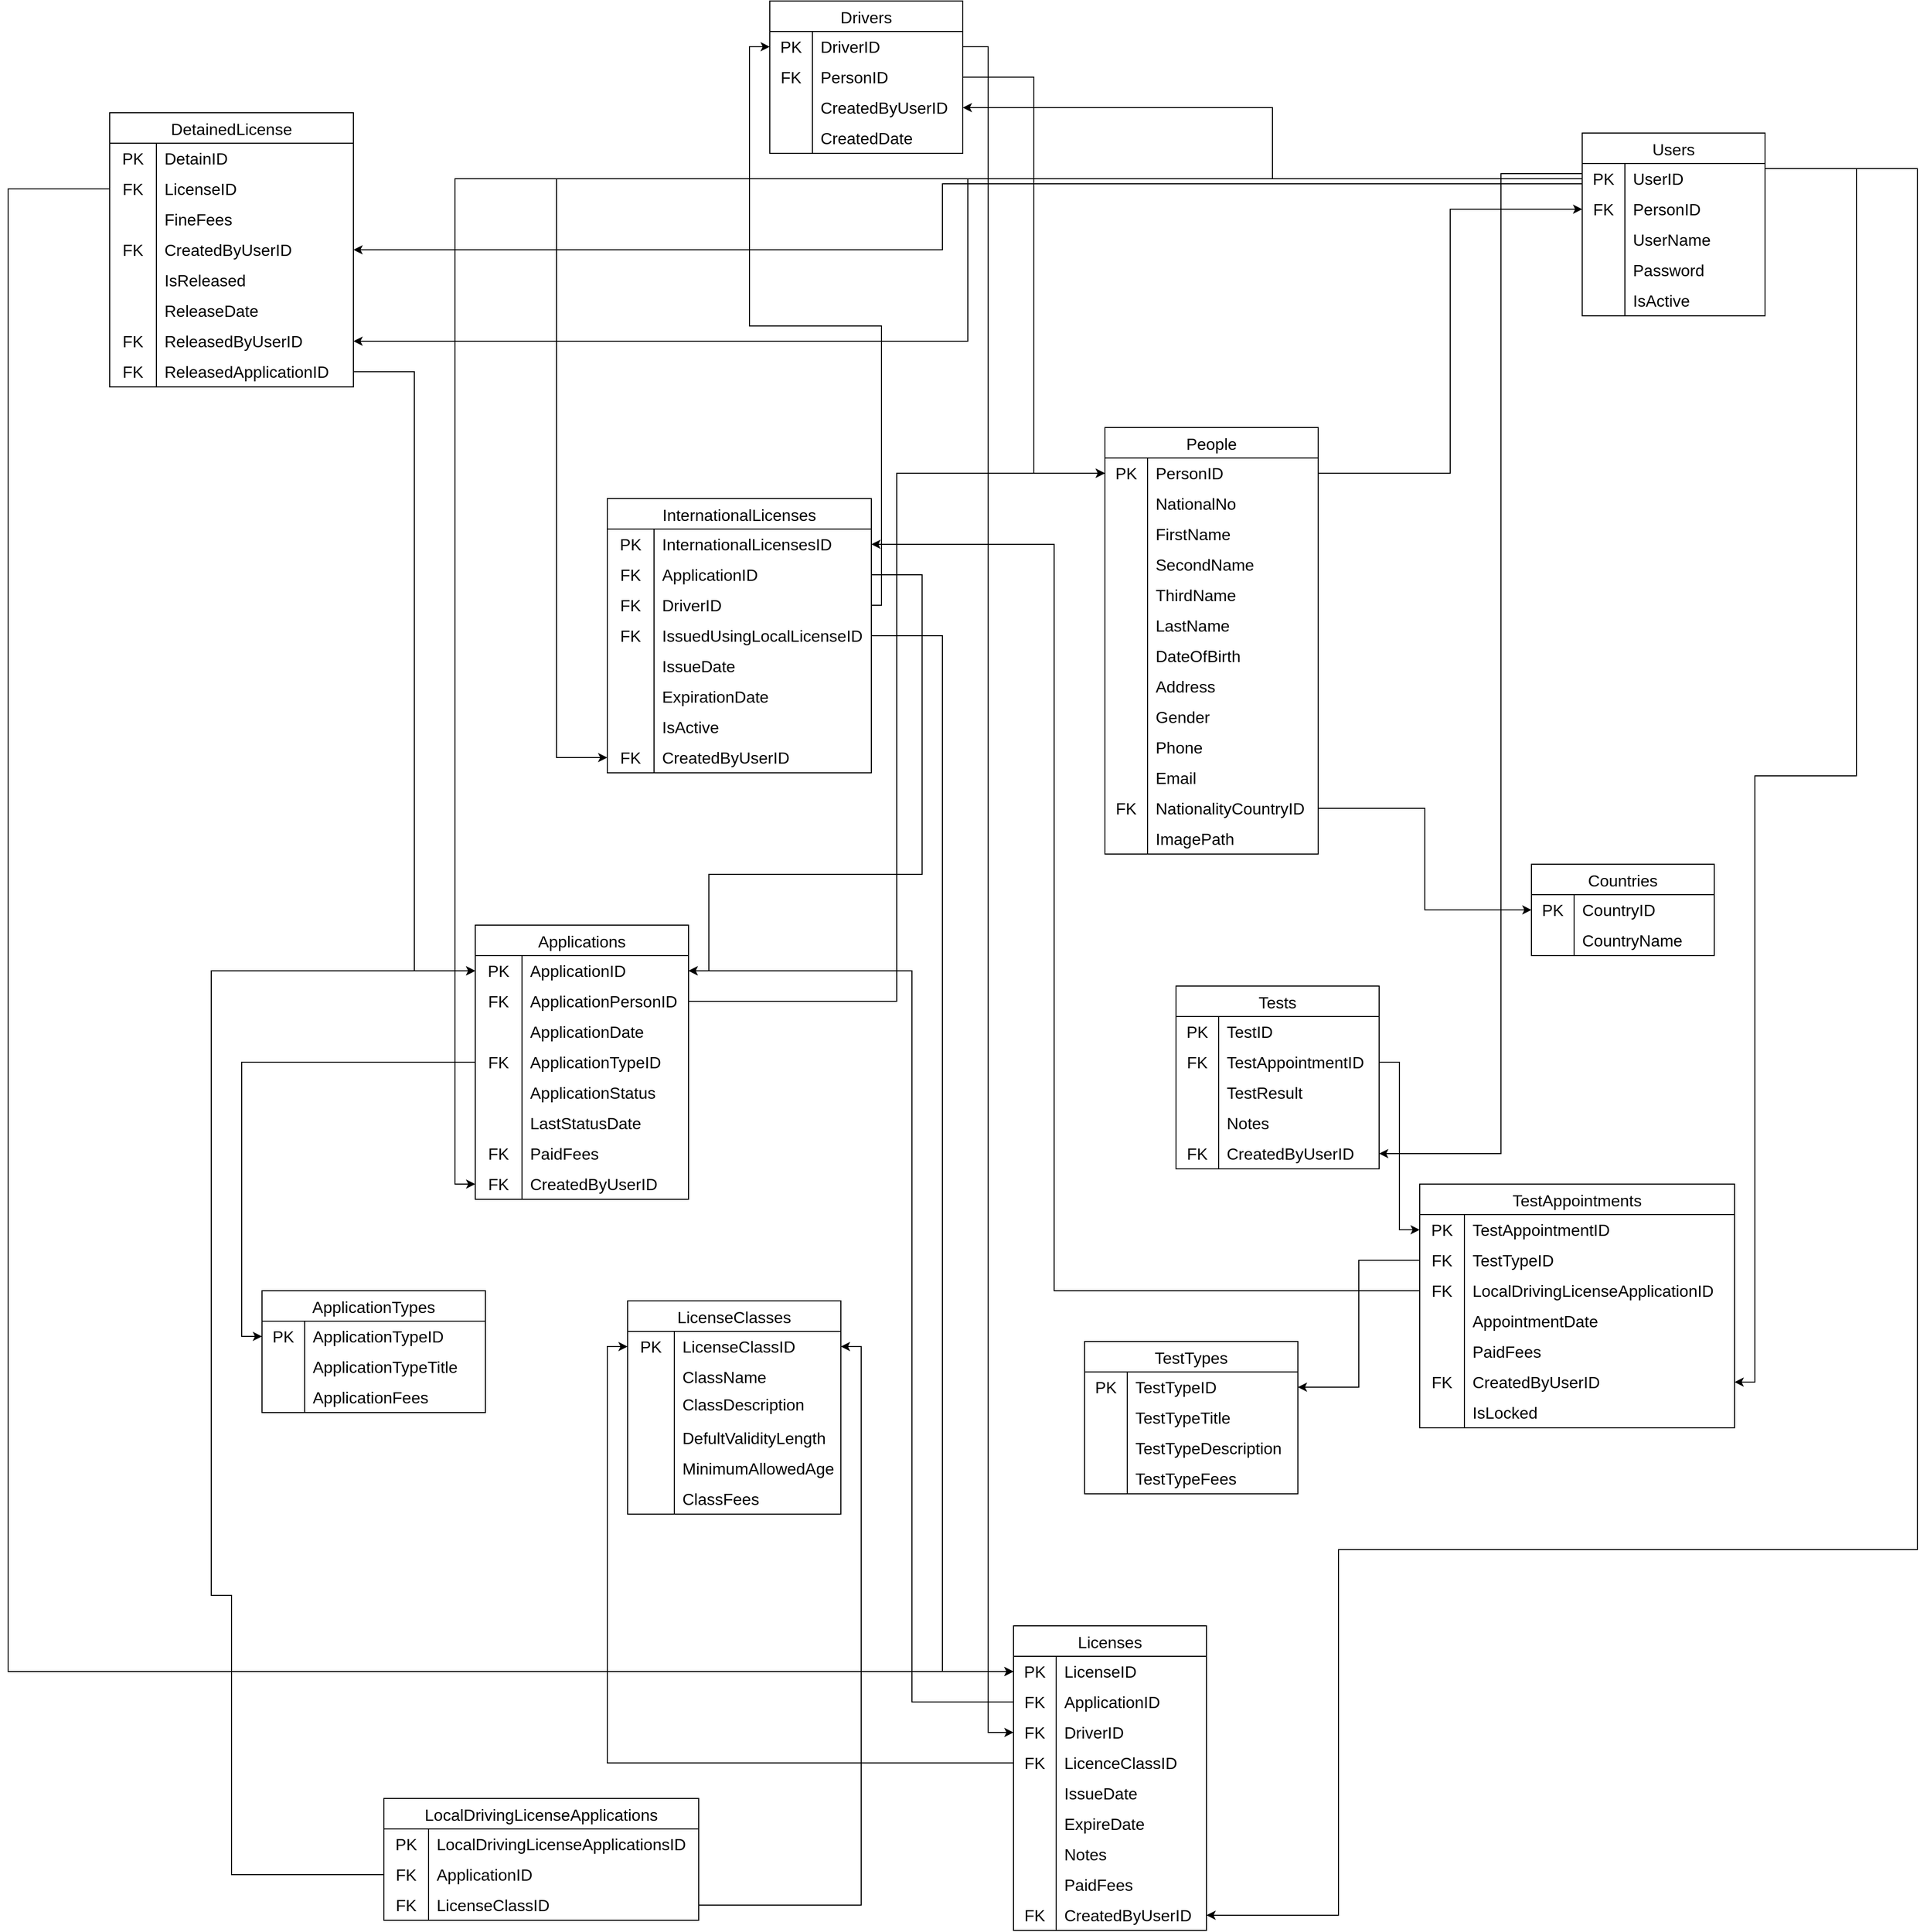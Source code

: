 <mxfile version="28.2.5">
  <diagram name="Page-1" id="SuEi4lIxHFCXn13PlDCr">
    <mxGraphModel dx="2788" dy="2287" grid="1" gridSize="10" guides="1" tooltips="1" connect="1" arrows="1" fold="1" page="1" pageScale="1" pageWidth="850" pageHeight="1100" math="0" shadow="0">
      <root>
        <mxCell id="0" />
        <mxCell id="1" parent="0" />
        <mxCell id="qfV262I-aldNIOLawlQ2-9" value="LocalDrivingLicenseApplications" style="shape=table;startSize=30;container=1;collapsible=0;childLayout=tableLayout;fixedRows=1;rowLines=0;fontStyle=0;strokeColor=default;fontSize=16;" parent="1" vertex="1">
          <mxGeometry x="-450" y="1300" width="310" height="120" as="geometry" />
        </mxCell>
        <mxCell id="qfV262I-aldNIOLawlQ2-10" value="" style="shape=tableRow;horizontal=0;startSize=0;swimlaneHead=0;swimlaneBody=0;top=0;left=0;bottom=0;right=0;collapsible=0;dropTarget=0;fillColor=none;points=[[0,0.5],[1,0.5]];portConstraint=eastwest;strokeColor=inherit;fontSize=16;" parent="qfV262I-aldNIOLawlQ2-9" vertex="1">
          <mxGeometry y="30" width="310" height="30" as="geometry" />
        </mxCell>
        <mxCell id="qfV262I-aldNIOLawlQ2-11" value="PK" style="shape=partialRectangle;html=1;whiteSpace=wrap;connectable=0;fillColor=none;top=0;left=0;bottom=0;right=0;overflow=hidden;pointerEvents=1;strokeColor=inherit;fontSize=16;" parent="qfV262I-aldNIOLawlQ2-10" vertex="1">
          <mxGeometry width="44" height="30" as="geometry">
            <mxRectangle width="44" height="30" as="alternateBounds" />
          </mxGeometry>
        </mxCell>
        <mxCell id="qfV262I-aldNIOLawlQ2-12" value="&lt;span style=&quot;text-align: center; text-wrap-mode: nowrap;&quot;&gt;LocalDrivingLicenseApplicationsID&lt;/span&gt;" style="shape=partialRectangle;html=1;whiteSpace=wrap;connectable=0;fillColor=none;top=0;left=0;bottom=0;right=0;align=left;spacingLeft=6;overflow=hidden;strokeColor=inherit;fontSize=16;" parent="qfV262I-aldNIOLawlQ2-10" vertex="1">
          <mxGeometry x="44" width="266" height="30" as="geometry">
            <mxRectangle width="266" height="30" as="alternateBounds" />
          </mxGeometry>
        </mxCell>
        <mxCell id="qfV262I-aldNIOLawlQ2-13" value="" style="shape=tableRow;horizontal=0;startSize=0;swimlaneHead=0;swimlaneBody=0;top=0;left=0;bottom=0;right=0;collapsible=0;dropTarget=0;fillColor=none;points=[[0,0.5],[1,0.5]];portConstraint=eastwest;strokeColor=inherit;fontSize=16;" parent="qfV262I-aldNIOLawlQ2-9" vertex="1">
          <mxGeometry y="60" width="310" height="30" as="geometry" />
        </mxCell>
        <mxCell id="qfV262I-aldNIOLawlQ2-14" value="FK" style="shape=partialRectangle;html=1;whiteSpace=wrap;connectable=0;fillColor=none;top=0;left=0;bottom=0;right=0;overflow=hidden;strokeColor=inherit;fontSize=16;" parent="qfV262I-aldNIOLawlQ2-13" vertex="1">
          <mxGeometry width="44" height="30" as="geometry">
            <mxRectangle width="44" height="30" as="alternateBounds" />
          </mxGeometry>
        </mxCell>
        <mxCell id="qfV262I-aldNIOLawlQ2-15" value="ApplicationID" style="shape=partialRectangle;html=1;whiteSpace=wrap;connectable=0;fillColor=none;top=0;left=0;bottom=0;right=0;align=left;spacingLeft=6;overflow=hidden;strokeColor=inherit;fontSize=16;" parent="qfV262I-aldNIOLawlQ2-13" vertex="1">
          <mxGeometry x="44" width="266" height="30" as="geometry">
            <mxRectangle width="266" height="30" as="alternateBounds" />
          </mxGeometry>
        </mxCell>
        <mxCell id="qfV262I-aldNIOLawlQ2-16" value="" style="shape=tableRow;horizontal=0;startSize=0;swimlaneHead=0;swimlaneBody=0;top=0;left=0;bottom=0;right=0;collapsible=0;dropTarget=0;fillColor=none;points=[[0,0.5],[1,0.5]];portConstraint=eastwest;strokeColor=inherit;fontSize=16;" parent="qfV262I-aldNIOLawlQ2-9" vertex="1">
          <mxGeometry y="90" width="310" height="30" as="geometry" />
        </mxCell>
        <mxCell id="qfV262I-aldNIOLawlQ2-17" value="FK" style="shape=partialRectangle;html=1;whiteSpace=wrap;connectable=0;fillColor=none;top=0;left=0;bottom=0;right=0;overflow=hidden;strokeColor=inherit;fontSize=16;" parent="qfV262I-aldNIOLawlQ2-16" vertex="1">
          <mxGeometry width="44" height="30" as="geometry">
            <mxRectangle width="44" height="30" as="alternateBounds" />
          </mxGeometry>
        </mxCell>
        <mxCell id="qfV262I-aldNIOLawlQ2-18" value="LicenseClassID" style="shape=partialRectangle;html=1;whiteSpace=wrap;connectable=0;fillColor=none;top=0;left=0;bottom=0;right=0;align=left;spacingLeft=6;overflow=hidden;strokeColor=inherit;fontSize=16;" parent="qfV262I-aldNIOLawlQ2-16" vertex="1">
          <mxGeometry x="44" width="266" height="30" as="geometry">
            <mxRectangle width="266" height="30" as="alternateBounds" />
          </mxGeometry>
        </mxCell>
        <mxCell id="qfV262I-aldNIOLawlQ2-32" value="People" style="shape=table;startSize=30;container=1;collapsible=0;childLayout=tableLayout;fixedRows=1;rowLines=0;fontStyle=0;strokeColor=default;fontSize=16;" parent="1" vertex="1">
          <mxGeometry x="260" y="-50" width="210" height="420" as="geometry" />
        </mxCell>
        <mxCell id="qfV262I-aldNIOLawlQ2-33" value="" style="shape=tableRow;horizontal=0;startSize=0;swimlaneHead=0;swimlaneBody=0;top=0;left=0;bottom=0;right=0;collapsible=0;dropTarget=0;fillColor=none;points=[[0,0.5],[1,0.5]];portConstraint=eastwest;strokeColor=inherit;fontSize=16;" parent="qfV262I-aldNIOLawlQ2-32" vertex="1">
          <mxGeometry y="30" width="210" height="30" as="geometry" />
        </mxCell>
        <mxCell id="qfV262I-aldNIOLawlQ2-34" value="PK" style="shape=partialRectangle;html=1;whiteSpace=wrap;connectable=0;fillColor=none;top=0;left=0;bottom=0;right=0;overflow=hidden;pointerEvents=1;strokeColor=inherit;fontSize=16;" parent="qfV262I-aldNIOLawlQ2-33" vertex="1">
          <mxGeometry width="42" height="30" as="geometry">
            <mxRectangle width="42" height="30" as="alternateBounds" />
          </mxGeometry>
        </mxCell>
        <mxCell id="qfV262I-aldNIOLawlQ2-35" value="PersonID" style="shape=partialRectangle;html=1;whiteSpace=wrap;connectable=0;fillColor=none;top=0;left=0;bottom=0;right=0;align=left;spacingLeft=6;overflow=hidden;strokeColor=inherit;fontSize=16;" parent="qfV262I-aldNIOLawlQ2-33" vertex="1">
          <mxGeometry x="42" width="168" height="30" as="geometry">
            <mxRectangle width="168" height="30" as="alternateBounds" />
          </mxGeometry>
        </mxCell>
        <mxCell id="qfV262I-aldNIOLawlQ2-241" value="" style="shape=tableRow;horizontal=0;startSize=0;swimlaneHead=0;swimlaneBody=0;top=0;left=0;bottom=0;right=0;collapsible=0;dropTarget=0;fillColor=none;points=[[0,0.5],[1,0.5]];portConstraint=eastwest;strokeColor=inherit;fontSize=16;" parent="qfV262I-aldNIOLawlQ2-32" vertex="1">
          <mxGeometry y="60" width="210" height="30" as="geometry" />
        </mxCell>
        <mxCell id="qfV262I-aldNIOLawlQ2-242" value="" style="shape=partialRectangle;html=1;whiteSpace=wrap;connectable=0;fillColor=none;top=0;left=0;bottom=0;right=0;overflow=hidden;pointerEvents=1;strokeColor=inherit;fontSize=16;" parent="qfV262I-aldNIOLawlQ2-241" vertex="1">
          <mxGeometry width="42" height="30" as="geometry">
            <mxRectangle width="42" height="30" as="alternateBounds" />
          </mxGeometry>
        </mxCell>
        <mxCell id="qfV262I-aldNIOLawlQ2-243" value="NationalNo" style="shape=partialRectangle;html=1;whiteSpace=wrap;connectable=0;fillColor=none;top=0;left=0;bottom=0;right=0;align=left;spacingLeft=6;overflow=hidden;strokeColor=inherit;fontSize=16;" parent="qfV262I-aldNIOLawlQ2-241" vertex="1">
          <mxGeometry x="42" width="168" height="30" as="geometry">
            <mxRectangle width="168" height="30" as="alternateBounds" />
          </mxGeometry>
        </mxCell>
        <mxCell id="qfV262I-aldNIOLawlQ2-36" value="" style="shape=tableRow;horizontal=0;startSize=0;swimlaneHead=0;swimlaneBody=0;top=0;left=0;bottom=0;right=0;collapsible=0;dropTarget=0;fillColor=none;points=[[0,0.5],[1,0.5]];portConstraint=eastwest;strokeColor=inherit;fontSize=16;" parent="qfV262I-aldNIOLawlQ2-32" vertex="1">
          <mxGeometry y="90" width="210" height="30" as="geometry" />
        </mxCell>
        <mxCell id="qfV262I-aldNIOLawlQ2-37" value="" style="shape=partialRectangle;html=1;whiteSpace=wrap;connectable=0;fillColor=none;top=0;left=0;bottom=0;right=0;overflow=hidden;strokeColor=inherit;fontSize=16;" parent="qfV262I-aldNIOLawlQ2-36" vertex="1">
          <mxGeometry width="42" height="30" as="geometry">
            <mxRectangle width="42" height="30" as="alternateBounds" />
          </mxGeometry>
        </mxCell>
        <mxCell id="qfV262I-aldNIOLawlQ2-38" value="FirstName" style="shape=partialRectangle;html=1;whiteSpace=wrap;connectable=0;fillColor=none;top=0;left=0;bottom=0;right=0;align=left;spacingLeft=6;overflow=hidden;strokeColor=inherit;fontSize=16;" parent="qfV262I-aldNIOLawlQ2-36" vertex="1">
          <mxGeometry x="42" width="168" height="30" as="geometry">
            <mxRectangle width="168" height="30" as="alternateBounds" />
          </mxGeometry>
        </mxCell>
        <mxCell id="qfV262I-aldNIOLawlQ2-244" value="" style="shape=tableRow;horizontal=0;startSize=0;swimlaneHead=0;swimlaneBody=0;top=0;left=0;bottom=0;right=0;collapsible=0;dropTarget=0;fillColor=none;points=[[0,0.5],[1,0.5]];portConstraint=eastwest;strokeColor=inherit;fontSize=16;" parent="qfV262I-aldNIOLawlQ2-32" vertex="1">
          <mxGeometry y="120" width="210" height="30" as="geometry" />
        </mxCell>
        <mxCell id="qfV262I-aldNIOLawlQ2-245" value="" style="shape=partialRectangle;html=1;whiteSpace=wrap;connectable=0;fillColor=none;top=0;left=0;bottom=0;right=0;overflow=hidden;strokeColor=inherit;fontSize=16;" parent="qfV262I-aldNIOLawlQ2-244" vertex="1">
          <mxGeometry width="42" height="30" as="geometry">
            <mxRectangle width="42" height="30" as="alternateBounds" />
          </mxGeometry>
        </mxCell>
        <mxCell id="qfV262I-aldNIOLawlQ2-246" value="SecondName" style="shape=partialRectangle;html=1;whiteSpace=wrap;connectable=0;fillColor=none;top=0;left=0;bottom=0;right=0;align=left;spacingLeft=6;overflow=hidden;strokeColor=inherit;fontSize=16;" parent="qfV262I-aldNIOLawlQ2-244" vertex="1">
          <mxGeometry x="42" width="168" height="30" as="geometry">
            <mxRectangle width="168" height="30" as="alternateBounds" />
          </mxGeometry>
        </mxCell>
        <mxCell id="qfV262I-aldNIOLawlQ2-247" value="" style="shape=tableRow;horizontal=0;startSize=0;swimlaneHead=0;swimlaneBody=0;top=0;left=0;bottom=0;right=0;collapsible=0;dropTarget=0;fillColor=none;points=[[0,0.5],[1,0.5]];portConstraint=eastwest;strokeColor=inherit;fontSize=16;" parent="qfV262I-aldNIOLawlQ2-32" vertex="1">
          <mxGeometry y="150" width="210" height="30" as="geometry" />
        </mxCell>
        <mxCell id="qfV262I-aldNIOLawlQ2-248" value="" style="shape=partialRectangle;html=1;whiteSpace=wrap;connectable=0;fillColor=none;top=0;left=0;bottom=0;right=0;overflow=hidden;strokeColor=inherit;fontSize=16;" parent="qfV262I-aldNIOLawlQ2-247" vertex="1">
          <mxGeometry width="42" height="30" as="geometry">
            <mxRectangle width="42" height="30" as="alternateBounds" />
          </mxGeometry>
        </mxCell>
        <mxCell id="qfV262I-aldNIOLawlQ2-249" value="ThirdName" style="shape=partialRectangle;html=1;whiteSpace=wrap;connectable=0;fillColor=none;top=0;left=0;bottom=0;right=0;align=left;spacingLeft=6;overflow=hidden;strokeColor=inherit;fontSize=16;" parent="qfV262I-aldNIOLawlQ2-247" vertex="1">
          <mxGeometry x="42" width="168" height="30" as="geometry">
            <mxRectangle width="168" height="30" as="alternateBounds" />
          </mxGeometry>
        </mxCell>
        <mxCell id="qfV262I-aldNIOLawlQ2-250" value="" style="shape=tableRow;horizontal=0;startSize=0;swimlaneHead=0;swimlaneBody=0;top=0;left=0;bottom=0;right=0;collapsible=0;dropTarget=0;fillColor=none;points=[[0,0.5],[1,0.5]];portConstraint=eastwest;strokeColor=inherit;fontSize=16;" parent="qfV262I-aldNIOLawlQ2-32" vertex="1">
          <mxGeometry y="180" width="210" height="30" as="geometry" />
        </mxCell>
        <mxCell id="qfV262I-aldNIOLawlQ2-251" value="" style="shape=partialRectangle;html=1;whiteSpace=wrap;connectable=0;fillColor=none;top=0;left=0;bottom=0;right=0;overflow=hidden;strokeColor=inherit;fontSize=16;" parent="qfV262I-aldNIOLawlQ2-250" vertex="1">
          <mxGeometry width="42" height="30" as="geometry">
            <mxRectangle width="42" height="30" as="alternateBounds" />
          </mxGeometry>
        </mxCell>
        <mxCell id="qfV262I-aldNIOLawlQ2-252" value="LastName" style="shape=partialRectangle;html=1;whiteSpace=wrap;connectable=0;fillColor=none;top=0;left=0;bottom=0;right=0;align=left;spacingLeft=6;overflow=hidden;strokeColor=inherit;fontSize=16;" parent="qfV262I-aldNIOLawlQ2-250" vertex="1">
          <mxGeometry x="42" width="168" height="30" as="geometry">
            <mxRectangle width="168" height="30" as="alternateBounds" />
          </mxGeometry>
        </mxCell>
        <mxCell id="qfV262I-aldNIOLawlQ2-39" value="" style="shape=tableRow;horizontal=0;startSize=0;swimlaneHead=0;swimlaneBody=0;top=0;left=0;bottom=0;right=0;collapsible=0;dropTarget=0;fillColor=none;points=[[0,0.5],[1,0.5]];portConstraint=eastwest;strokeColor=inherit;fontSize=16;" parent="qfV262I-aldNIOLawlQ2-32" vertex="1">
          <mxGeometry y="210" width="210" height="30" as="geometry" />
        </mxCell>
        <mxCell id="qfV262I-aldNIOLawlQ2-40" value="" style="shape=partialRectangle;html=1;whiteSpace=wrap;connectable=0;fillColor=none;top=0;left=0;bottom=0;right=0;overflow=hidden;strokeColor=inherit;fontSize=16;" parent="qfV262I-aldNIOLawlQ2-39" vertex="1">
          <mxGeometry width="42" height="30" as="geometry">
            <mxRectangle width="42" height="30" as="alternateBounds" />
          </mxGeometry>
        </mxCell>
        <mxCell id="qfV262I-aldNIOLawlQ2-41" value="DateOfBirth" style="shape=partialRectangle;html=1;whiteSpace=wrap;connectable=0;fillColor=none;top=0;left=0;bottom=0;right=0;align=left;spacingLeft=6;overflow=hidden;strokeColor=inherit;fontSize=16;" parent="qfV262I-aldNIOLawlQ2-39" vertex="1">
          <mxGeometry x="42" width="168" height="30" as="geometry">
            <mxRectangle width="168" height="30" as="alternateBounds" />
          </mxGeometry>
        </mxCell>
        <mxCell id="qfV262I-aldNIOLawlQ2-42" value="" style="shape=tableRow;horizontal=0;startSize=0;swimlaneHead=0;swimlaneBody=0;top=0;left=0;bottom=0;right=0;collapsible=0;dropTarget=0;fillColor=none;points=[[0,0.5],[1,0.5]];portConstraint=eastwest;strokeColor=inherit;fontSize=16;" parent="qfV262I-aldNIOLawlQ2-32" vertex="1">
          <mxGeometry y="240" width="210" height="30" as="geometry" />
        </mxCell>
        <mxCell id="qfV262I-aldNIOLawlQ2-43" value="" style="shape=partialRectangle;html=1;whiteSpace=wrap;connectable=0;fillColor=none;top=0;left=0;bottom=0;right=0;overflow=hidden;strokeColor=inherit;fontSize=16;" parent="qfV262I-aldNIOLawlQ2-42" vertex="1">
          <mxGeometry width="42" height="30" as="geometry">
            <mxRectangle width="42" height="30" as="alternateBounds" />
          </mxGeometry>
        </mxCell>
        <mxCell id="qfV262I-aldNIOLawlQ2-44" value="Address" style="shape=partialRectangle;html=1;whiteSpace=wrap;connectable=0;fillColor=none;top=0;left=0;bottom=0;right=0;align=left;spacingLeft=6;overflow=hidden;strokeColor=inherit;fontSize=16;" parent="qfV262I-aldNIOLawlQ2-42" vertex="1">
          <mxGeometry x="42" width="168" height="30" as="geometry">
            <mxRectangle width="168" height="30" as="alternateBounds" />
          </mxGeometry>
        </mxCell>
        <mxCell id="qfV262I-aldNIOLawlQ2-253" value="" style="shape=tableRow;horizontal=0;startSize=0;swimlaneHead=0;swimlaneBody=0;top=0;left=0;bottom=0;right=0;collapsible=0;dropTarget=0;fillColor=none;points=[[0,0.5],[1,0.5]];portConstraint=eastwest;strokeColor=inherit;fontSize=16;" parent="qfV262I-aldNIOLawlQ2-32" vertex="1">
          <mxGeometry y="270" width="210" height="30" as="geometry" />
        </mxCell>
        <mxCell id="qfV262I-aldNIOLawlQ2-254" value="" style="shape=partialRectangle;html=1;whiteSpace=wrap;connectable=0;fillColor=none;top=0;left=0;bottom=0;right=0;overflow=hidden;strokeColor=inherit;fontSize=16;" parent="qfV262I-aldNIOLawlQ2-253" vertex="1">
          <mxGeometry width="42" height="30" as="geometry">
            <mxRectangle width="42" height="30" as="alternateBounds" />
          </mxGeometry>
        </mxCell>
        <mxCell id="qfV262I-aldNIOLawlQ2-255" value="Gender" style="shape=partialRectangle;html=1;whiteSpace=wrap;connectable=0;fillColor=none;top=0;left=0;bottom=0;right=0;align=left;spacingLeft=6;overflow=hidden;strokeColor=inherit;fontSize=16;" parent="qfV262I-aldNIOLawlQ2-253" vertex="1">
          <mxGeometry x="42" width="168" height="30" as="geometry">
            <mxRectangle width="168" height="30" as="alternateBounds" />
          </mxGeometry>
        </mxCell>
        <mxCell id="qfV262I-aldNIOLawlQ2-45" value="" style="shape=tableRow;horizontal=0;startSize=0;swimlaneHead=0;swimlaneBody=0;top=0;left=0;bottom=0;right=0;collapsible=0;dropTarget=0;fillColor=none;points=[[0,0.5],[1,0.5]];portConstraint=eastwest;strokeColor=inherit;fontSize=16;" parent="qfV262I-aldNIOLawlQ2-32" vertex="1">
          <mxGeometry y="300" width="210" height="30" as="geometry" />
        </mxCell>
        <mxCell id="qfV262I-aldNIOLawlQ2-46" value="" style="shape=partialRectangle;html=1;whiteSpace=wrap;connectable=0;fillColor=none;top=0;left=0;bottom=0;right=0;overflow=hidden;strokeColor=inherit;fontSize=16;" parent="qfV262I-aldNIOLawlQ2-45" vertex="1">
          <mxGeometry width="42" height="30" as="geometry">
            <mxRectangle width="42" height="30" as="alternateBounds" />
          </mxGeometry>
        </mxCell>
        <mxCell id="qfV262I-aldNIOLawlQ2-47" value="Phone" style="shape=partialRectangle;html=1;whiteSpace=wrap;connectable=0;fillColor=none;top=0;left=0;bottom=0;right=0;align=left;spacingLeft=6;overflow=hidden;strokeColor=inherit;fontSize=16;" parent="qfV262I-aldNIOLawlQ2-45" vertex="1">
          <mxGeometry x="42" width="168" height="30" as="geometry">
            <mxRectangle width="168" height="30" as="alternateBounds" />
          </mxGeometry>
        </mxCell>
        <mxCell id="qfV262I-aldNIOLawlQ2-48" value="" style="shape=tableRow;horizontal=0;startSize=0;swimlaneHead=0;swimlaneBody=0;top=0;left=0;bottom=0;right=0;collapsible=0;dropTarget=0;fillColor=none;points=[[0,0.5],[1,0.5]];portConstraint=eastwest;strokeColor=inherit;fontSize=16;" parent="qfV262I-aldNIOLawlQ2-32" vertex="1">
          <mxGeometry y="330" width="210" height="30" as="geometry" />
        </mxCell>
        <mxCell id="qfV262I-aldNIOLawlQ2-49" value="" style="shape=partialRectangle;html=1;whiteSpace=wrap;connectable=0;fillColor=none;top=0;left=0;bottom=0;right=0;overflow=hidden;strokeColor=inherit;fontSize=16;" parent="qfV262I-aldNIOLawlQ2-48" vertex="1">
          <mxGeometry width="42" height="30" as="geometry">
            <mxRectangle width="42" height="30" as="alternateBounds" />
          </mxGeometry>
        </mxCell>
        <mxCell id="qfV262I-aldNIOLawlQ2-50" value="Email" style="shape=partialRectangle;html=1;whiteSpace=wrap;connectable=0;fillColor=none;top=0;left=0;bottom=0;right=0;align=left;spacingLeft=6;overflow=hidden;strokeColor=inherit;fontSize=16;" parent="qfV262I-aldNIOLawlQ2-48" vertex="1">
          <mxGeometry x="42" width="168" height="30" as="geometry">
            <mxRectangle width="168" height="30" as="alternateBounds" />
          </mxGeometry>
        </mxCell>
        <mxCell id="qfV262I-aldNIOLawlQ2-51" value="" style="shape=tableRow;horizontal=0;startSize=0;swimlaneHead=0;swimlaneBody=0;top=0;left=0;bottom=0;right=0;collapsible=0;dropTarget=0;fillColor=none;points=[[0,0.5],[1,0.5]];portConstraint=eastwest;strokeColor=inherit;fontSize=16;" parent="qfV262I-aldNIOLawlQ2-32" vertex="1">
          <mxGeometry y="360" width="210" height="30" as="geometry" />
        </mxCell>
        <mxCell id="qfV262I-aldNIOLawlQ2-52" value="FK" style="shape=partialRectangle;html=1;whiteSpace=wrap;connectable=0;fillColor=none;top=0;left=0;bottom=0;right=0;overflow=hidden;strokeColor=inherit;fontSize=16;" parent="qfV262I-aldNIOLawlQ2-51" vertex="1">
          <mxGeometry width="42" height="30" as="geometry">
            <mxRectangle width="42" height="30" as="alternateBounds" />
          </mxGeometry>
        </mxCell>
        <mxCell id="qfV262I-aldNIOLawlQ2-53" value="NationalityCountryID" style="shape=partialRectangle;html=1;whiteSpace=wrap;connectable=0;fillColor=none;top=0;left=0;bottom=0;right=0;align=left;spacingLeft=6;overflow=hidden;strokeColor=inherit;fontSize=16;" parent="qfV262I-aldNIOLawlQ2-51" vertex="1">
          <mxGeometry x="42" width="168" height="30" as="geometry">
            <mxRectangle width="168" height="30" as="alternateBounds" />
          </mxGeometry>
        </mxCell>
        <mxCell id="qfV262I-aldNIOLawlQ2-54" value="" style="shape=tableRow;horizontal=0;startSize=0;swimlaneHead=0;swimlaneBody=0;top=0;left=0;bottom=0;right=0;collapsible=0;dropTarget=0;fillColor=none;points=[[0,0.5],[1,0.5]];portConstraint=eastwest;strokeColor=inherit;fontSize=16;" parent="qfV262I-aldNIOLawlQ2-32" vertex="1">
          <mxGeometry y="390" width="210" height="30" as="geometry" />
        </mxCell>
        <mxCell id="qfV262I-aldNIOLawlQ2-55" value="" style="shape=partialRectangle;html=1;whiteSpace=wrap;connectable=0;fillColor=none;top=0;left=0;bottom=0;right=0;overflow=hidden;strokeColor=inherit;fontSize=16;" parent="qfV262I-aldNIOLawlQ2-54" vertex="1">
          <mxGeometry width="42" height="30" as="geometry">
            <mxRectangle width="42" height="30" as="alternateBounds" />
          </mxGeometry>
        </mxCell>
        <mxCell id="qfV262I-aldNIOLawlQ2-56" value="ImagePath" style="shape=partialRectangle;html=1;whiteSpace=wrap;connectable=0;fillColor=none;top=0;left=0;bottom=0;right=0;align=left;spacingLeft=6;overflow=hidden;strokeColor=inherit;fontSize=16;" parent="qfV262I-aldNIOLawlQ2-54" vertex="1">
          <mxGeometry x="42" width="168" height="30" as="geometry">
            <mxRectangle width="168" height="30" as="alternateBounds" />
          </mxGeometry>
        </mxCell>
        <mxCell id="qfV262I-aldNIOLawlQ2-60" value="LicenseClasses" style="shape=table;startSize=30;container=1;collapsible=0;childLayout=tableLayout;fixedRows=1;rowLines=0;fontStyle=0;strokeColor=default;fontSize=16;" parent="1" vertex="1">
          <mxGeometry x="-210" y="810" width="210" height="210" as="geometry" />
        </mxCell>
        <mxCell id="qfV262I-aldNIOLawlQ2-61" value="" style="shape=tableRow;horizontal=0;startSize=0;swimlaneHead=0;swimlaneBody=0;top=0;left=0;bottom=0;right=0;collapsible=0;dropTarget=0;fillColor=none;points=[[0,0.5],[1,0.5]];portConstraint=eastwest;strokeColor=inherit;fontSize=16;" parent="qfV262I-aldNIOLawlQ2-60" vertex="1">
          <mxGeometry y="30" width="210" height="30" as="geometry" />
        </mxCell>
        <mxCell id="qfV262I-aldNIOLawlQ2-62" value="PK" style="shape=partialRectangle;html=1;whiteSpace=wrap;connectable=0;fillColor=none;top=0;left=0;bottom=0;right=0;overflow=hidden;pointerEvents=1;strokeColor=inherit;fontSize=16;" parent="qfV262I-aldNIOLawlQ2-61" vertex="1">
          <mxGeometry width="46" height="30" as="geometry">
            <mxRectangle width="46" height="30" as="alternateBounds" />
          </mxGeometry>
        </mxCell>
        <mxCell id="qfV262I-aldNIOLawlQ2-63" value="LicenseClassID" style="shape=partialRectangle;html=1;whiteSpace=wrap;connectable=0;fillColor=none;top=0;left=0;bottom=0;right=0;align=left;spacingLeft=6;overflow=hidden;strokeColor=inherit;fontSize=16;" parent="qfV262I-aldNIOLawlQ2-61" vertex="1">
          <mxGeometry x="46" width="164" height="30" as="geometry">
            <mxRectangle width="164" height="30" as="alternateBounds" />
          </mxGeometry>
        </mxCell>
        <mxCell id="qfV262I-aldNIOLawlQ2-64" value="" style="shape=tableRow;horizontal=0;startSize=0;swimlaneHead=0;swimlaneBody=0;top=0;left=0;bottom=0;right=0;collapsible=0;dropTarget=0;fillColor=none;points=[[0,0.5],[1,0.5]];portConstraint=eastwest;strokeColor=inherit;fontSize=16;" parent="qfV262I-aldNIOLawlQ2-60" vertex="1">
          <mxGeometry y="60" width="210" height="30" as="geometry" />
        </mxCell>
        <mxCell id="qfV262I-aldNIOLawlQ2-65" value="" style="shape=partialRectangle;html=1;whiteSpace=wrap;connectable=0;fillColor=none;top=0;left=0;bottom=0;right=0;overflow=hidden;strokeColor=inherit;fontSize=16;" parent="qfV262I-aldNIOLawlQ2-64" vertex="1">
          <mxGeometry width="46" height="30" as="geometry">
            <mxRectangle width="46" height="30" as="alternateBounds" />
          </mxGeometry>
        </mxCell>
        <mxCell id="qfV262I-aldNIOLawlQ2-66" value="ClassName" style="shape=partialRectangle;html=1;whiteSpace=wrap;connectable=0;fillColor=none;top=0;left=0;bottom=0;right=0;align=left;spacingLeft=6;overflow=hidden;strokeColor=inherit;fontSize=16;" parent="qfV262I-aldNIOLawlQ2-64" vertex="1">
          <mxGeometry x="46" width="164" height="30" as="geometry">
            <mxRectangle width="164" height="30" as="alternateBounds" />
          </mxGeometry>
        </mxCell>
        <mxCell id="qfV262I-aldNIOLawlQ2-67" value="" style="shape=tableRow;horizontal=0;startSize=0;swimlaneHead=0;swimlaneBody=0;top=0;left=0;bottom=0;right=0;collapsible=0;dropTarget=0;fillColor=none;points=[[0,0.5],[1,0.5]];portConstraint=eastwest;strokeColor=inherit;fontSize=16;" parent="qfV262I-aldNIOLawlQ2-60" vertex="1">
          <mxGeometry y="90" width="210" height="30" as="geometry" />
        </mxCell>
        <mxCell id="qfV262I-aldNIOLawlQ2-68" value="" style="shape=partialRectangle;html=1;whiteSpace=wrap;connectable=0;fillColor=none;top=0;left=0;bottom=0;right=0;overflow=hidden;strokeColor=inherit;fontSize=16;" parent="qfV262I-aldNIOLawlQ2-67" vertex="1">
          <mxGeometry width="46" height="30" as="geometry">
            <mxRectangle width="46" height="30" as="alternateBounds" />
          </mxGeometry>
        </mxCell>
        <mxCell id="qfV262I-aldNIOLawlQ2-69" value="ClassDescription&lt;div&gt;&lt;br&gt;&lt;/div&gt;" style="shape=partialRectangle;html=1;whiteSpace=wrap;connectable=0;fillColor=none;top=0;left=0;bottom=0;right=0;align=left;spacingLeft=6;overflow=hidden;strokeColor=inherit;fontSize=16;" parent="qfV262I-aldNIOLawlQ2-67" vertex="1">
          <mxGeometry x="46" width="164" height="30" as="geometry">
            <mxRectangle width="164" height="30" as="alternateBounds" />
          </mxGeometry>
        </mxCell>
        <mxCell id="qfV262I-aldNIOLawlQ2-70" value="" style="shape=tableRow;horizontal=0;startSize=0;swimlaneHead=0;swimlaneBody=0;top=0;left=0;bottom=0;right=0;collapsible=0;dropTarget=0;fillColor=none;points=[[0,0.5],[1,0.5]];portConstraint=eastwest;strokeColor=inherit;fontSize=16;" parent="qfV262I-aldNIOLawlQ2-60" vertex="1">
          <mxGeometry y="120" width="210" height="30" as="geometry" />
        </mxCell>
        <mxCell id="qfV262I-aldNIOLawlQ2-71" value="" style="shape=partialRectangle;html=1;whiteSpace=wrap;connectable=0;fillColor=none;top=0;left=0;bottom=0;right=0;overflow=hidden;strokeColor=inherit;fontSize=16;" parent="qfV262I-aldNIOLawlQ2-70" vertex="1">
          <mxGeometry width="46" height="30" as="geometry">
            <mxRectangle width="46" height="30" as="alternateBounds" />
          </mxGeometry>
        </mxCell>
        <mxCell id="qfV262I-aldNIOLawlQ2-72" value="DefultValidityLength" style="shape=partialRectangle;html=1;whiteSpace=wrap;connectable=0;fillColor=none;top=0;left=0;bottom=0;right=0;align=left;spacingLeft=6;overflow=hidden;strokeColor=inherit;fontSize=16;" parent="qfV262I-aldNIOLawlQ2-70" vertex="1">
          <mxGeometry x="46" width="164" height="30" as="geometry">
            <mxRectangle width="164" height="30" as="alternateBounds" />
          </mxGeometry>
        </mxCell>
        <mxCell id="qfV262I-aldNIOLawlQ2-73" value="" style="shape=tableRow;horizontal=0;startSize=0;swimlaneHead=0;swimlaneBody=0;top=0;left=0;bottom=0;right=0;collapsible=0;dropTarget=0;fillColor=none;points=[[0,0.5],[1,0.5]];portConstraint=eastwest;strokeColor=inherit;fontSize=16;" parent="qfV262I-aldNIOLawlQ2-60" vertex="1">
          <mxGeometry y="150" width="210" height="30" as="geometry" />
        </mxCell>
        <mxCell id="qfV262I-aldNIOLawlQ2-74" value="" style="shape=partialRectangle;html=1;whiteSpace=wrap;connectable=0;fillColor=none;top=0;left=0;bottom=0;right=0;overflow=hidden;strokeColor=inherit;fontSize=16;" parent="qfV262I-aldNIOLawlQ2-73" vertex="1">
          <mxGeometry width="46" height="30" as="geometry">
            <mxRectangle width="46" height="30" as="alternateBounds" />
          </mxGeometry>
        </mxCell>
        <mxCell id="qfV262I-aldNIOLawlQ2-75" value="MinimumAllowedAge" style="shape=partialRectangle;html=1;whiteSpace=wrap;connectable=0;fillColor=none;top=0;left=0;bottom=0;right=0;align=left;spacingLeft=6;overflow=hidden;strokeColor=inherit;fontSize=16;" parent="qfV262I-aldNIOLawlQ2-73" vertex="1">
          <mxGeometry x="46" width="164" height="30" as="geometry">
            <mxRectangle width="164" height="30" as="alternateBounds" />
          </mxGeometry>
        </mxCell>
        <mxCell id="qfV262I-aldNIOLawlQ2-76" value="" style="shape=tableRow;horizontal=0;startSize=0;swimlaneHead=0;swimlaneBody=0;top=0;left=0;bottom=0;right=0;collapsible=0;dropTarget=0;fillColor=none;points=[[0,0.5],[1,0.5]];portConstraint=eastwest;strokeColor=inherit;fontSize=16;" parent="qfV262I-aldNIOLawlQ2-60" vertex="1">
          <mxGeometry y="180" width="210" height="30" as="geometry" />
        </mxCell>
        <mxCell id="qfV262I-aldNIOLawlQ2-77" value="" style="shape=partialRectangle;html=1;whiteSpace=wrap;connectable=0;fillColor=none;top=0;left=0;bottom=0;right=0;overflow=hidden;strokeColor=inherit;fontSize=16;" parent="qfV262I-aldNIOLawlQ2-76" vertex="1">
          <mxGeometry width="46" height="30" as="geometry">
            <mxRectangle width="46" height="30" as="alternateBounds" />
          </mxGeometry>
        </mxCell>
        <mxCell id="qfV262I-aldNIOLawlQ2-78" value="ClassFees" style="shape=partialRectangle;html=1;whiteSpace=wrap;connectable=0;fillColor=none;top=0;left=0;bottom=0;right=0;align=left;spacingLeft=6;overflow=hidden;strokeColor=inherit;fontSize=16;" parent="qfV262I-aldNIOLawlQ2-76" vertex="1">
          <mxGeometry x="46" width="164" height="30" as="geometry">
            <mxRectangle width="164" height="30" as="alternateBounds" />
          </mxGeometry>
        </mxCell>
        <mxCell id="qfV262I-aldNIOLawlQ2-85" value="Tests" style="shape=table;startSize=30;container=1;collapsible=0;childLayout=tableLayout;fixedRows=1;rowLines=0;fontStyle=0;strokeColor=default;fontSize=16;" parent="1" vertex="1">
          <mxGeometry x="330" y="500" width="200" height="180" as="geometry" />
        </mxCell>
        <mxCell id="qfV262I-aldNIOLawlQ2-86" value="" style="shape=tableRow;horizontal=0;startSize=0;swimlaneHead=0;swimlaneBody=0;top=0;left=0;bottom=0;right=0;collapsible=0;dropTarget=0;fillColor=none;points=[[0,0.5],[1,0.5]];portConstraint=eastwest;strokeColor=inherit;fontSize=16;" parent="qfV262I-aldNIOLawlQ2-85" vertex="1">
          <mxGeometry y="30" width="200" height="30" as="geometry" />
        </mxCell>
        <mxCell id="qfV262I-aldNIOLawlQ2-87" value="PK" style="shape=partialRectangle;html=1;whiteSpace=wrap;connectable=0;fillColor=none;top=0;left=0;bottom=0;right=0;overflow=hidden;pointerEvents=1;strokeColor=inherit;fontSize=16;" parent="qfV262I-aldNIOLawlQ2-86" vertex="1">
          <mxGeometry width="42" height="30" as="geometry">
            <mxRectangle width="42" height="30" as="alternateBounds" />
          </mxGeometry>
        </mxCell>
        <mxCell id="qfV262I-aldNIOLawlQ2-88" value="TestID" style="shape=partialRectangle;html=1;whiteSpace=wrap;connectable=0;fillColor=none;top=0;left=0;bottom=0;right=0;align=left;spacingLeft=6;overflow=hidden;strokeColor=inherit;fontSize=16;" parent="qfV262I-aldNIOLawlQ2-86" vertex="1">
          <mxGeometry x="42" width="158" height="30" as="geometry">
            <mxRectangle width="158" height="30" as="alternateBounds" />
          </mxGeometry>
        </mxCell>
        <mxCell id="qfV262I-aldNIOLawlQ2-92" value="" style="shape=tableRow;horizontal=0;startSize=0;swimlaneHead=0;swimlaneBody=0;top=0;left=0;bottom=0;right=0;collapsible=0;dropTarget=0;fillColor=none;points=[[0,0.5],[1,0.5]];portConstraint=eastwest;strokeColor=inherit;fontSize=16;" parent="qfV262I-aldNIOLawlQ2-85" vertex="1">
          <mxGeometry y="60" width="200" height="30" as="geometry" />
        </mxCell>
        <mxCell id="qfV262I-aldNIOLawlQ2-93" value="FK" style="shape=partialRectangle;html=1;whiteSpace=wrap;connectable=0;fillColor=none;top=0;left=0;bottom=0;right=0;overflow=hidden;strokeColor=inherit;fontSize=16;" parent="qfV262I-aldNIOLawlQ2-92" vertex="1">
          <mxGeometry width="42" height="30" as="geometry">
            <mxRectangle width="42" height="30" as="alternateBounds" />
          </mxGeometry>
        </mxCell>
        <mxCell id="qfV262I-aldNIOLawlQ2-94" value="TestAppointmentID" style="shape=partialRectangle;html=1;whiteSpace=wrap;connectable=0;fillColor=none;top=0;left=0;bottom=0;right=0;align=left;spacingLeft=6;overflow=hidden;strokeColor=inherit;fontSize=16;" parent="qfV262I-aldNIOLawlQ2-92" vertex="1">
          <mxGeometry x="42" width="158" height="30" as="geometry">
            <mxRectangle width="158" height="30" as="alternateBounds" />
          </mxGeometry>
        </mxCell>
        <mxCell id="qfV262I-aldNIOLawlQ2-95" value="" style="shape=tableRow;horizontal=0;startSize=0;swimlaneHead=0;swimlaneBody=0;top=0;left=0;bottom=0;right=0;collapsible=0;dropTarget=0;fillColor=none;points=[[0,0.5],[1,0.5]];portConstraint=eastwest;strokeColor=inherit;fontSize=16;" parent="qfV262I-aldNIOLawlQ2-85" vertex="1">
          <mxGeometry y="90" width="200" height="30" as="geometry" />
        </mxCell>
        <mxCell id="qfV262I-aldNIOLawlQ2-96" value="" style="shape=partialRectangle;html=1;whiteSpace=wrap;connectable=0;fillColor=none;top=0;left=0;bottom=0;right=0;overflow=hidden;strokeColor=inherit;fontSize=16;" parent="qfV262I-aldNIOLawlQ2-95" vertex="1">
          <mxGeometry width="42" height="30" as="geometry">
            <mxRectangle width="42" height="30" as="alternateBounds" />
          </mxGeometry>
        </mxCell>
        <mxCell id="qfV262I-aldNIOLawlQ2-97" value="TestResult" style="shape=partialRectangle;html=1;whiteSpace=wrap;connectable=0;fillColor=none;top=0;left=0;bottom=0;right=0;align=left;spacingLeft=6;overflow=hidden;strokeColor=inherit;fontSize=16;" parent="qfV262I-aldNIOLawlQ2-95" vertex="1">
          <mxGeometry x="42" width="158" height="30" as="geometry">
            <mxRectangle width="158" height="30" as="alternateBounds" />
          </mxGeometry>
        </mxCell>
        <mxCell id="qfV262I-aldNIOLawlQ2-266" value="" style="shape=tableRow;horizontal=0;startSize=0;swimlaneHead=0;swimlaneBody=0;top=0;left=0;bottom=0;right=0;collapsible=0;dropTarget=0;fillColor=none;points=[[0,0.5],[1,0.5]];portConstraint=eastwest;strokeColor=inherit;fontSize=16;" parent="qfV262I-aldNIOLawlQ2-85" vertex="1">
          <mxGeometry y="120" width="200" height="30" as="geometry" />
        </mxCell>
        <mxCell id="qfV262I-aldNIOLawlQ2-267" value="" style="shape=partialRectangle;html=1;whiteSpace=wrap;connectable=0;fillColor=none;top=0;left=0;bottom=0;right=0;overflow=hidden;strokeColor=inherit;fontSize=16;" parent="qfV262I-aldNIOLawlQ2-266" vertex="1">
          <mxGeometry width="42" height="30" as="geometry">
            <mxRectangle width="42" height="30" as="alternateBounds" />
          </mxGeometry>
        </mxCell>
        <mxCell id="qfV262I-aldNIOLawlQ2-268" value="Notes" style="shape=partialRectangle;html=1;whiteSpace=wrap;connectable=0;fillColor=none;top=0;left=0;bottom=0;right=0;align=left;spacingLeft=6;overflow=hidden;strokeColor=inherit;fontSize=16;" parent="qfV262I-aldNIOLawlQ2-266" vertex="1">
          <mxGeometry x="42" width="158" height="30" as="geometry">
            <mxRectangle width="158" height="30" as="alternateBounds" />
          </mxGeometry>
        </mxCell>
        <mxCell id="qfV262I-aldNIOLawlQ2-269" value="" style="shape=tableRow;horizontal=0;startSize=0;swimlaneHead=0;swimlaneBody=0;top=0;left=0;bottom=0;right=0;collapsible=0;dropTarget=0;fillColor=none;points=[[0,0.5],[1,0.5]];portConstraint=eastwest;strokeColor=inherit;fontSize=16;" parent="qfV262I-aldNIOLawlQ2-85" vertex="1">
          <mxGeometry y="150" width="200" height="30" as="geometry" />
        </mxCell>
        <mxCell id="qfV262I-aldNIOLawlQ2-270" value="FK" style="shape=partialRectangle;html=1;whiteSpace=wrap;connectable=0;fillColor=none;top=0;left=0;bottom=0;right=0;overflow=hidden;strokeColor=inherit;fontSize=16;" parent="qfV262I-aldNIOLawlQ2-269" vertex="1">
          <mxGeometry width="42" height="30" as="geometry">
            <mxRectangle width="42" height="30" as="alternateBounds" />
          </mxGeometry>
        </mxCell>
        <mxCell id="qfV262I-aldNIOLawlQ2-271" value="CreatedByUserID" style="shape=partialRectangle;html=1;whiteSpace=wrap;connectable=0;fillColor=none;top=0;left=0;bottom=0;right=0;align=left;spacingLeft=6;overflow=hidden;strokeColor=inherit;fontSize=16;" parent="qfV262I-aldNIOLawlQ2-269" vertex="1">
          <mxGeometry x="42" width="158" height="30" as="geometry">
            <mxRectangle width="158" height="30" as="alternateBounds" />
          </mxGeometry>
        </mxCell>
        <mxCell id="qfV262I-aldNIOLawlQ2-135" value="Licenses" style="shape=table;startSize=30;container=1;collapsible=0;childLayout=tableLayout;fixedRows=1;rowLines=0;fontStyle=0;strokeColor=default;fontSize=16;" parent="1" vertex="1">
          <mxGeometry x="170" y="1130" width="190" height="300" as="geometry" />
        </mxCell>
        <mxCell id="qfV262I-aldNIOLawlQ2-136" value="" style="shape=tableRow;horizontal=0;startSize=0;swimlaneHead=0;swimlaneBody=0;top=0;left=0;bottom=0;right=0;collapsible=0;dropTarget=0;fillColor=none;points=[[0,0.5],[1,0.5]];portConstraint=eastwest;strokeColor=inherit;fontSize=16;" parent="qfV262I-aldNIOLawlQ2-135" vertex="1">
          <mxGeometry y="30" width="190" height="30" as="geometry" />
        </mxCell>
        <mxCell id="qfV262I-aldNIOLawlQ2-137" value="PK" style="shape=partialRectangle;html=1;whiteSpace=wrap;connectable=0;fillColor=none;top=0;left=0;bottom=0;right=0;overflow=hidden;pointerEvents=1;strokeColor=inherit;fontSize=16;" parent="qfV262I-aldNIOLawlQ2-136" vertex="1">
          <mxGeometry width="42" height="30" as="geometry">
            <mxRectangle width="42" height="30" as="alternateBounds" />
          </mxGeometry>
        </mxCell>
        <mxCell id="qfV262I-aldNIOLawlQ2-138" value="LicenseID" style="shape=partialRectangle;html=1;whiteSpace=wrap;connectable=0;fillColor=none;top=0;left=0;bottom=0;right=0;align=left;spacingLeft=6;overflow=hidden;strokeColor=inherit;fontSize=16;" parent="qfV262I-aldNIOLawlQ2-136" vertex="1">
          <mxGeometry x="42" width="148" height="30" as="geometry">
            <mxRectangle width="148" height="30" as="alternateBounds" />
          </mxGeometry>
        </mxCell>
        <mxCell id="qfV262I-aldNIOLawlQ2-139" value="" style="shape=tableRow;horizontal=0;startSize=0;swimlaneHead=0;swimlaneBody=0;top=0;left=0;bottom=0;right=0;collapsible=0;dropTarget=0;fillColor=none;points=[[0,0.5],[1,0.5]];portConstraint=eastwest;strokeColor=inherit;fontSize=16;" parent="qfV262I-aldNIOLawlQ2-135" vertex="1">
          <mxGeometry y="60" width="190" height="30" as="geometry" />
        </mxCell>
        <mxCell id="qfV262I-aldNIOLawlQ2-140" value="FK" style="shape=partialRectangle;html=1;whiteSpace=wrap;connectable=0;fillColor=none;top=0;left=0;bottom=0;right=0;overflow=hidden;strokeColor=inherit;fontSize=16;" parent="qfV262I-aldNIOLawlQ2-139" vertex="1">
          <mxGeometry width="42" height="30" as="geometry">
            <mxRectangle width="42" height="30" as="alternateBounds" />
          </mxGeometry>
        </mxCell>
        <mxCell id="qfV262I-aldNIOLawlQ2-141" value="ApplicationID" style="shape=partialRectangle;html=1;whiteSpace=wrap;connectable=0;fillColor=none;top=0;left=0;bottom=0;right=0;align=left;spacingLeft=6;overflow=hidden;strokeColor=inherit;fontSize=16;" parent="qfV262I-aldNIOLawlQ2-139" vertex="1">
          <mxGeometry x="42" width="148" height="30" as="geometry">
            <mxRectangle width="148" height="30" as="alternateBounds" />
          </mxGeometry>
        </mxCell>
        <mxCell id="qfV262I-aldNIOLawlQ2-142" value="" style="shape=tableRow;horizontal=0;startSize=0;swimlaneHead=0;swimlaneBody=0;top=0;left=0;bottom=0;right=0;collapsible=0;dropTarget=0;fillColor=none;points=[[0,0.5],[1,0.5]];portConstraint=eastwest;strokeColor=inherit;fontSize=16;" parent="qfV262I-aldNIOLawlQ2-135" vertex="1">
          <mxGeometry y="90" width="190" height="30" as="geometry" />
        </mxCell>
        <mxCell id="qfV262I-aldNIOLawlQ2-143" value="FK" style="shape=partialRectangle;html=1;whiteSpace=wrap;connectable=0;fillColor=none;top=0;left=0;bottom=0;right=0;overflow=hidden;strokeColor=inherit;fontSize=16;" parent="qfV262I-aldNIOLawlQ2-142" vertex="1">
          <mxGeometry width="42" height="30" as="geometry">
            <mxRectangle width="42" height="30" as="alternateBounds" />
          </mxGeometry>
        </mxCell>
        <mxCell id="qfV262I-aldNIOLawlQ2-144" value="DriverID" style="shape=partialRectangle;html=1;whiteSpace=wrap;connectable=0;fillColor=none;top=0;left=0;bottom=0;right=0;align=left;spacingLeft=6;overflow=hidden;strokeColor=inherit;fontSize=16;" parent="qfV262I-aldNIOLawlQ2-142" vertex="1">
          <mxGeometry x="42" width="148" height="30" as="geometry">
            <mxRectangle width="148" height="30" as="alternateBounds" />
          </mxGeometry>
        </mxCell>
        <mxCell id="qfV262I-aldNIOLawlQ2-148" value="" style="shape=tableRow;horizontal=0;startSize=0;swimlaneHead=0;swimlaneBody=0;top=0;left=0;bottom=0;right=0;collapsible=0;dropTarget=0;fillColor=none;points=[[0,0.5],[1,0.5]];portConstraint=eastwest;strokeColor=inherit;fontSize=16;" parent="qfV262I-aldNIOLawlQ2-135" vertex="1">
          <mxGeometry y="120" width="190" height="30" as="geometry" />
        </mxCell>
        <mxCell id="qfV262I-aldNIOLawlQ2-149" value="FK" style="shape=partialRectangle;html=1;whiteSpace=wrap;connectable=0;fillColor=none;top=0;left=0;bottom=0;right=0;overflow=hidden;strokeColor=inherit;fontSize=16;" parent="qfV262I-aldNIOLawlQ2-148" vertex="1">
          <mxGeometry width="42" height="30" as="geometry">
            <mxRectangle width="42" height="30" as="alternateBounds" />
          </mxGeometry>
        </mxCell>
        <mxCell id="qfV262I-aldNIOLawlQ2-150" value="LicenceClassID" style="shape=partialRectangle;html=1;whiteSpace=wrap;connectable=0;fillColor=none;top=0;left=0;bottom=0;right=0;align=left;spacingLeft=6;overflow=hidden;strokeColor=inherit;fontSize=16;" parent="qfV262I-aldNIOLawlQ2-148" vertex="1">
          <mxGeometry x="42" width="148" height="30" as="geometry">
            <mxRectangle width="148" height="30" as="alternateBounds" />
          </mxGeometry>
        </mxCell>
        <mxCell id="qfV262I-aldNIOLawlQ2-151" value="" style="shape=tableRow;horizontal=0;startSize=0;swimlaneHead=0;swimlaneBody=0;top=0;left=0;bottom=0;right=0;collapsible=0;dropTarget=0;fillColor=none;points=[[0,0.5],[1,0.5]];portConstraint=eastwest;strokeColor=inherit;fontSize=16;" parent="qfV262I-aldNIOLawlQ2-135" vertex="1">
          <mxGeometry y="150" width="190" height="30" as="geometry" />
        </mxCell>
        <mxCell id="qfV262I-aldNIOLawlQ2-152" value="" style="shape=partialRectangle;html=1;whiteSpace=wrap;connectable=0;fillColor=none;top=0;left=0;bottom=0;right=0;overflow=hidden;strokeColor=inherit;fontSize=16;" parent="qfV262I-aldNIOLawlQ2-151" vertex="1">
          <mxGeometry width="42" height="30" as="geometry">
            <mxRectangle width="42" height="30" as="alternateBounds" />
          </mxGeometry>
        </mxCell>
        <mxCell id="qfV262I-aldNIOLawlQ2-153" value="IssueDate" style="shape=partialRectangle;html=1;whiteSpace=wrap;connectable=0;fillColor=none;top=0;left=0;bottom=0;right=0;align=left;spacingLeft=6;overflow=hidden;strokeColor=inherit;fontSize=16;" parent="qfV262I-aldNIOLawlQ2-151" vertex="1">
          <mxGeometry x="42" width="148" height="30" as="geometry">
            <mxRectangle width="148" height="30" as="alternateBounds" />
          </mxGeometry>
        </mxCell>
        <mxCell id="qfV262I-aldNIOLawlQ2-154" value="" style="shape=tableRow;horizontal=0;startSize=0;swimlaneHead=0;swimlaneBody=0;top=0;left=0;bottom=0;right=0;collapsible=0;dropTarget=0;fillColor=none;points=[[0,0.5],[1,0.5]];portConstraint=eastwest;strokeColor=inherit;fontSize=16;" parent="qfV262I-aldNIOLawlQ2-135" vertex="1">
          <mxGeometry y="180" width="190" height="30" as="geometry" />
        </mxCell>
        <mxCell id="qfV262I-aldNIOLawlQ2-155" value="" style="shape=partialRectangle;html=1;whiteSpace=wrap;connectable=0;fillColor=none;top=0;left=0;bottom=0;right=0;overflow=hidden;strokeColor=inherit;fontSize=16;" parent="qfV262I-aldNIOLawlQ2-154" vertex="1">
          <mxGeometry width="42" height="30" as="geometry">
            <mxRectangle width="42" height="30" as="alternateBounds" />
          </mxGeometry>
        </mxCell>
        <mxCell id="qfV262I-aldNIOLawlQ2-156" value="ExpireDate" style="shape=partialRectangle;html=1;whiteSpace=wrap;connectable=0;fillColor=none;top=0;left=0;bottom=0;right=0;align=left;spacingLeft=6;overflow=hidden;strokeColor=inherit;fontSize=16;" parent="qfV262I-aldNIOLawlQ2-154" vertex="1">
          <mxGeometry x="42" width="148" height="30" as="geometry">
            <mxRectangle width="148" height="30" as="alternateBounds" />
          </mxGeometry>
        </mxCell>
        <mxCell id="qfV262I-aldNIOLawlQ2-157" value="" style="shape=tableRow;horizontal=0;startSize=0;swimlaneHead=0;swimlaneBody=0;top=0;left=0;bottom=0;right=0;collapsible=0;dropTarget=0;fillColor=none;points=[[0,0.5],[1,0.5]];portConstraint=eastwest;strokeColor=inherit;fontSize=16;" parent="qfV262I-aldNIOLawlQ2-135" vertex="1">
          <mxGeometry y="210" width="190" height="30" as="geometry" />
        </mxCell>
        <mxCell id="qfV262I-aldNIOLawlQ2-158" value="" style="shape=partialRectangle;html=1;whiteSpace=wrap;connectable=0;fillColor=none;top=0;left=0;bottom=0;right=0;overflow=hidden;strokeColor=inherit;fontSize=16;" parent="qfV262I-aldNIOLawlQ2-157" vertex="1">
          <mxGeometry width="42" height="30" as="geometry">
            <mxRectangle width="42" height="30" as="alternateBounds" />
          </mxGeometry>
        </mxCell>
        <mxCell id="qfV262I-aldNIOLawlQ2-159" value="Notes" style="shape=partialRectangle;html=1;whiteSpace=wrap;connectable=0;fillColor=none;top=0;left=0;bottom=0;right=0;align=left;spacingLeft=6;overflow=hidden;strokeColor=inherit;fontSize=16;" parent="qfV262I-aldNIOLawlQ2-157" vertex="1">
          <mxGeometry x="42" width="148" height="30" as="geometry">
            <mxRectangle width="148" height="30" as="alternateBounds" />
          </mxGeometry>
        </mxCell>
        <mxCell id="qfV262I-aldNIOLawlQ2-160" value="" style="shape=tableRow;horizontal=0;startSize=0;swimlaneHead=0;swimlaneBody=0;top=0;left=0;bottom=0;right=0;collapsible=0;dropTarget=0;fillColor=none;points=[[0,0.5],[1,0.5]];portConstraint=eastwest;strokeColor=inherit;fontSize=16;" parent="qfV262I-aldNIOLawlQ2-135" vertex="1">
          <mxGeometry y="240" width="190" height="30" as="geometry" />
        </mxCell>
        <mxCell id="qfV262I-aldNIOLawlQ2-161" value="" style="shape=partialRectangle;html=1;whiteSpace=wrap;connectable=0;fillColor=none;top=0;left=0;bottom=0;right=0;overflow=hidden;strokeColor=inherit;fontSize=16;" parent="qfV262I-aldNIOLawlQ2-160" vertex="1">
          <mxGeometry width="42" height="30" as="geometry">
            <mxRectangle width="42" height="30" as="alternateBounds" />
          </mxGeometry>
        </mxCell>
        <mxCell id="qfV262I-aldNIOLawlQ2-162" value="PaidFees" style="shape=partialRectangle;html=1;whiteSpace=wrap;connectable=0;fillColor=none;top=0;left=0;bottom=0;right=0;align=left;spacingLeft=6;overflow=hidden;strokeColor=inherit;fontSize=16;" parent="qfV262I-aldNIOLawlQ2-160" vertex="1">
          <mxGeometry x="42" width="148" height="30" as="geometry">
            <mxRectangle width="148" height="30" as="alternateBounds" />
          </mxGeometry>
        </mxCell>
        <mxCell id="qfV262I-aldNIOLawlQ2-163" value="" style="shape=tableRow;horizontal=0;startSize=0;swimlaneHead=0;swimlaneBody=0;top=0;left=0;bottom=0;right=0;collapsible=0;dropTarget=0;fillColor=none;points=[[0,0.5],[1,0.5]];portConstraint=eastwest;strokeColor=inherit;fontSize=16;" parent="qfV262I-aldNIOLawlQ2-135" vertex="1">
          <mxGeometry y="270" width="190" height="30" as="geometry" />
        </mxCell>
        <mxCell id="qfV262I-aldNIOLawlQ2-164" value="FK" style="shape=partialRectangle;html=1;whiteSpace=wrap;connectable=0;fillColor=none;top=0;left=0;bottom=0;right=0;overflow=hidden;strokeColor=inherit;fontSize=16;" parent="qfV262I-aldNIOLawlQ2-163" vertex="1">
          <mxGeometry width="42" height="30" as="geometry">
            <mxRectangle width="42" height="30" as="alternateBounds" />
          </mxGeometry>
        </mxCell>
        <mxCell id="qfV262I-aldNIOLawlQ2-165" value="CreatedByUserID" style="shape=partialRectangle;html=1;whiteSpace=wrap;connectable=0;fillColor=none;top=0;left=0;bottom=0;right=0;align=left;spacingLeft=6;overflow=hidden;strokeColor=inherit;fontSize=16;" parent="qfV262I-aldNIOLawlQ2-163" vertex="1">
          <mxGeometry x="42" width="148" height="30" as="geometry">
            <mxRectangle width="148" height="30" as="alternateBounds" />
          </mxGeometry>
        </mxCell>
        <mxCell id="qfV262I-aldNIOLawlQ2-166" value="TestTypes" style="shape=table;startSize=30;container=1;collapsible=0;childLayout=tableLayout;fixedRows=1;rowLines=0;fontStyle=0;strokeColor=default;fontSize=16;" parent="1" vertex="1">
          <mxGeometry x="240" y="850" width="210" height="150" as="geometry" />
        </mxCell>
        <mxCell id="qfV262I-aldNIOLawlQ2-167" value="" style="shape=tableRow;horizontal=0;startSize=0;swimlaneHead=0;swimlaneBody=0;top=0;left=0;bottom=0;right=0;collapsible=0;dropTarget=0;fillColor=none;points=[[0,0.5],[1,0.5]];portConstraint=eastwest;strokeColor=inherit;fontSize=16;" parent="qfV262I-aldNIOLawlQ2-166" vertex="1">
          <mxGeometry y="30" width="210" height="30" as="geometry" />
        </mxCell>
        <mxCell id="qfV262I-aldNIOLawlQ2-168" value="PK" style="shape=partialRectangle;html=1;whiteSpace=wrap;connectable=0;fillColor=none;top=0;left=0;bottom=0;right=0;overflow=hidden;pointerEvents=1;strokeColor=inherit;fontSize=16;" parent="qfV262I-aldNIOLawlQ2-167" vertex="1">
          <mxGeometry width="42" height="30" as="geometry">
            <mxRectangle width="42" height="30" as="alternateBounds" />
          </mxGeometry>
        </mxCell>
        <mxCell id="qfV262I-aldNIOLawlQ2-169" value="TestTypeID" style="shape=partialRectangle;html=1;whiteSpace=wrap;connectable=0;fillColor=none;top=0;left=0;bottom=0;right=0;align=left;spacingLeft=6;overflow=hidden;strokeColor=inherit;fontSize=16;" parent="qfV262I-aldNIOLawlQ2-167" vertex="1">
          <mxGeometry x="42" width="168" height="30" as="geometry">
            <mxRectangle width="168" height="30" as="alternateBounds" />
          </mxGeometry>
        </mxCell>
        <mxCell id="qfV262I-aldNIOLawlQ2-170" value="" style="shape=tableRow;horizontal=0;startSize=0;swimlaneHead=0;swimlaneBody=0;top=0;left=0;bottom=0;right=0;collapsible=0;dropTarget=0;fillColor=none;points=[[0,0.5],[1,0.5]];portConstraint=eastwest;strokeColor=inherit;fontSize=16;" parent="qfV262I-aldNIOLawlQ2-166" vertex="1">
          <mxGeometry y="60" width="210" height="30" as="geometry" />
        </mxCell>
        <mxCell id="qfV262I-aldNIOLawlQ2-171" value="" style="shape=partialRectangle;html=1;whiteSpace=wrap;connectable=0;fillColor=none;top=0;left=0;bottom=0;right=0;overflow=hidden;strokeColor=inherit;fontSize=16;" parent="qfV262I-aldNIOLawlQ2-170" vertex="1">
          <mxGeometry width="42" height="30" as="geometry">
            <mxRectangle width="42" height="30" as="alternateBounds" />
          </mxGeometry>
        </mxCell>
        <mxCell id="qfV262I-aldNIOLawlQ2-172" value="TestTypeTitle" style="shape=partialRectangle;html=1;whiteSpace=wrap;connectable=0;fillColor=none;top=0;left=0;bottom=0;right=0;align=left;spacingLeft=6;overflow=hidden;strokeColor=inherit;fontSize=16;" parent="qfV262I-aldNIOLawlQ2-170" vertex="1">
          <mxGeometry x="42" width="168" height="30" as="geometry">
            <mxRectangle width="168" height="30" as="alternateBounds" />
          </mxGeometry>
        </mxCell>
        <mxCell id="qfV262I-aldNIOLawlQ2-173" value="" style="shape=tableRow;horizontal=0;startSize=0;swimlaneHead=0;swimlaneBody=0;top=0;left=0;bottom=0;right=0;collapsible=0;dropTarget=0;fillColor=none;points=[[0,0.5],[1,0.5]];portConstraint=eastwest;strokeColor=inherit;fontSize=16;" parent="qfV262I-aldNIOLawlQ2-166" vertex="1">
          <mxGeometry y="90" width="210" height="30" as="geometry" />
        </mxCell>
        <mxCell id="qfV262I-aldNIOLawlQ2-174" value="" style="shape=partialRectangle;html=1;whiteSpace=wrap;connectable=0;fillColor=none;top=0;left=0;bottom=0;right=0;overflow=hidden;strokeColor=inherit;fontSize=16;" parent="qfV262I-aldNIOLawlQ2-173" vertex="1">
          <mxGeometry width="42" height="30" as="geometry">
            <mxRectangle width="42" height="30" as="alternateBounds" />
          </mxGeometry>
        </mxCell>
        <mxCell id="qfV262I-aldNIOLawlQ2-175" value="TestTypeDescription" style="shape=partialRectangle;html=1;whiteSpace=wrap;connectable=0;fillColor=none;top=0;left=0;bottom=0;right=0;align=left;spacingLeft=6;overflow=hidden;strokeColor=inherit;fontSize=16;" parent="qfV262I-aldNIOLawlQ2-173" vertex="1">
          <mxGeometry x="42" width="168" height="30" as="geometry">
            <mxRectangle width="168" height="30" as="alternateBounds" />
          </mxGeometry>
        </mxCell>
        <mxCell id="qfV262I-aldNIOLawlQ2-176" value="" style="shape=tableRow;horizontal=0;startSize=0;swimlaneHead=0;swimlaneBody=0;top=0;left=0;bottom=0;right=0;collapsible=0;dropTarget=0;fillColor=none;points=[[0,0.5],[1,0.5]];portConstraint=eastwest;strokeColor=inherit;fontSize=16;" parent="qfV262I-aldNIOLawlQ2-166" vertex="1">
          <mxGeometry y="120" width="210" height="30" as="geometry" />
        </mxCell>
        <mxCell id="qfV262I-aldNIOLawlQ2-177" value="" style="shape=partialRectangle;html=1;whiteSpace=wrap;connectable=0;fillColor=none;top=0;left=0;bottom=0;right=0;overflow=hidden;strokeColor=inherit;fontSize=16;" parent="qfV262I-aldNIOLawlQ2-176" vertex="1">
          <mxGeometry width="42" height="30" as="geometry">
            <mxRectangle width="42" height="30" as="alternateBounds" />
          </mxGeometry>
        </mxCell>
        <mxCell id="qfV262I-aldNIOLawlQ2-178" value="TestTypeFees" style="shape=partialRectangle;html=1;whiteSpace=wrap;connectable=0;fillColor=none;top=0;left=0;bottom=0;right=0;align=left;spacingLeft=6;overflow=hidden;strokeColor=inherit;fontSize=16;" parent="qfV262I-aldNIOLawlQ2-176" vertex="1">
          <mxGeometry x="42" width="168" height="30" as="geometry">
            <mxRectangle width="168" height="30" as="alternateBounds" />
          </mxGeometry>
        </mxCell>
        <mxCell id="qfV262I-aldNIOLawlQ2-191" value="Users" style="shape=table;startSize=30;container=1;collapsible=0;childLayout=tableLayout;fixedRows=1;rowLines=0;fontStyle=0;strokeColor=default;fontSize=16;" parent="1" vertex="1">
          <mxGeometry x="730" y="-340" width="180" height="180" as="geometry" />
        </mxCell>
        <mxCell id="qfV262I-aldNIOLawlQ2-192" value="" style="shape=tableRow;horizontal=0;startSize=0;swimlaneHead=0;swimlaneBody=0;top=0;left=0;bottom=0;right=0;collapsible=0;dropTarget=0;fillColor=none;points=[[0,0.5],[1,0.5]];portConstraint=eastwest;strokeColor=inherit;fontSize=16;" parent="qfV262I-aldNIOLawlQ2-191" vertex="1">
          <mxGeometry y="30" width="180" height="30" as="geometry" />
        </mxCell>
        <mxCell id="qfV262I-aldNIOLawlQ2-193" value="PK" style="shape=partialRectangle;html=1;whiteSpace=wrap;connectable=0;fillColor=none;top=0;left=0;bottom=0;right=0;overflow=hidden;pointerEvents=1;strokeColor=inherit;fontSize=16;" parent="qfV262I-aldNIOLawlQ2-192" vertex="1">
          <mxGeometry width="42" height="30" as="geometry">
            <mxRectangle width="42" height="30" as="alternateBounds" />
          </mxGeometry>
        </mxCell>
        <mxCell id="qfV262I-aldNIOLawlQ2-194" value="UserID" style="shape=partialRectangle;html=1;whiteSpace=wrap;connectable=0;fillColor=none;top=0;left=0;bottom=0;right=0;align=left;spacingLeft=6;overflow=hidden;strokeColor=inherit;fontSize=16;" parent="qfV262I-aldNIOLawlQ2-192" vertex="1">
          <mxGeometry x="42" width="138" height="30" as="geometry">
            <mxRectangle width="138" height="30" as="alternateBounds" />
          </mxGeometry>
        </mxCell>
        <mxCell id="qfV262I-aldNIOLawlQ2-195" value="" style="shape=tableRow;horizontal=0;startSize=0;swimlaneHead=0;swimlaneBody=0;top=0;left=0;bottom=0;right=0;collapsible=0;dropTarget=0;fillColor=none;points=[[0,0.5],[1,0.5]];portConstraint=eastwest;strokeColor=inherit;fontSize=16;" parent="qfV262I-aldNIOLawlQ2-191" vertex="1">
          <mxGeometry y="60" width="180" height="30" as="geometry" />
        </mxCell>
        <mxCell id="qfV262I-aldNIOLawlQ2-196" value="FK" style="shape=partialRectangle;html=1;whiteSpace=wrap;connectable=0;fillColor=none;top=0;left=0;bottom=0;right=0;overflow=hidden;strokeColor=inherit;fontSize=16;" parent="qfV262I-aldNIOLawlQ2-195" vertex="1">
          <mxGeometry width="42" height="30" as="geometry">
            <mxRectangle width="42" height="30" as="alternateBounds" />
          </mxGeometry>
        </mxCell>
        <mxCell id="qfV262I-aldNIOLawlQ2-197" value="PersonID" style="shape=partialRectangle;html=1;whiteSpace=wrap;connectable=0;fillColor=none;top=0;left=0;bottom=0;right=0;align=left;spacingLeft=6;overflow=hidden;strokeColor=inherit;fontSize=16;" parent="qfV262I-aldNIOLawlQ2-195" vertex="1">
          <mxGeometry x="42" width="138" height="30" as="geometry">
            <mxRectangle width="138" height="30" as="alternateBounds" />
          </mxGeometry>
        </mxCell>
        <mxCell id="qfV262I-aldNIOLawlQ2-198" value="" style="shape=tableRow;horizontal=0;startSize=0;swimlaneHead=0;swimlaneBody=0;top=0;left=0;bottom=0;right=0;collapsible=0;dropTarget=0;fillColor=none;points=[[0,0.5],[1,0.5]];portConstraint=eastwest;strokeColor=inherit;fontSize=16;" parent="qfV262I-aldNIOLawlQ2-191" vertex="1">
          <mxGeometry y="90" width="180" height="30" as="geometry" />
        </mxCell>
        <mxCell id="qfV262I-aldNIOLawlQ2-199" value="" style="shape=partialRectangle;html=1;whiteSpace=wrap;connectable=0;fillColor=none;top=0;left=0;bottom=0;right=0;overflow=hidden;strokeColor=inherit;fontSize=16;" parent="qfV262I-aldNIOLawlQ2-198" vertex="1">
          <mxGeometry width="42" height="30" as="geometry">
            <mxRectangle width="42" height="30" as="alternateBounds" />
          </mxGeometry>
        </mxCell>
        <mxCell id="qfV262I-aldNIOLawlQ2-200" value="UserName" style="shape=partialRectangle;html=1;whiteSpace=wrap;connectable=0;fillColor=none;top=0;left=0;bottom=0;right=0;align=left;spacingLeft=6;overflow=hidden;strokeColor=inherit;fontSize=16;" parent="qfV262I-aldNIOLawlQ2-198" vertex="1">
          <mxGeometry x="42" width="138" height="30" as="geometry">
            <mxRectangle width="138" height="30" as="alternateBounds" />
          </mxGeometry>
        </mxCell>
        <mxCell id="qfV262I-aldNIOLawlQ2-201" value="" style="shape=tableRow;horizontal=0;startSize=0;swimlaneHead=0;swimlaneBody=0;top=0;left=0;bottom=0;right=0;collapsible=0;dropTarget=0;fillColor=none;points=[[0,0.5],[1,0.5]];portConstraint=eastwest;strokeColor=inherit;fontSize=16;" parent="qfV262I-aldNIOLawlQ2-191" vertex="1">
          <mxGeometry y="120" width="180" height="30" as="geometry" />
        </mxCell>
        <mxCell id="qfV262I-aldNIOLawlQ2-202" value="" style="shape=partialRectangle;html=1;whiteSpace=wrap;connectable=0;fillColor=none;top=0;left=0;bottom=0;right=0;overflow=hidden;strokeColor=inherit;fontSize=16;" parent="qfV262I-aldNIOLawlQ2-201" vertex="1">
          <mxGeometry width="42" height="30" as="geometry">
            <mxRectangle width="42" height="30" as="alternateBounds" />
          </mxGeometry>
        </mxCell>
        <mxCell id="qfV262I-aldNIOLawlQ2-203" value="Password" style="shape=partialRectangle;html=1;whiteSpace=wrap;connectable=0;fillColor=none;top=0;left=0;bottom=0;right=0;align=left;spacingLeft=6;overflow=hidden;strokeColor=inherit;fontSize=16;" parent="qfV262I-aldNIOLawlQ2-201" vertex="1">
          <mxGeometry x="42" width="138" height="30" as="geometry">
            <mxRectangle width="138" height="30" as="alternateBounds" />
          </mxGeometry>
        </mxCell>
        <mxCell id="qfV262I-aldNIOLawlQ2-204" value="" style="shape=tableRow;horizontal=0;startSize=0;swimlaneHead=0;swimlaneBody=0;top=0;left=0;bottom=0;right=0;collapsible=0;dropTarget=0;fillColor=none;points=[[0,0.5],[1,0.5]];portConstraint=eastwest;strokeColor=inherit;fontSize=16;" parent="qfV262I-aldNIOLawlQ2-191" vertex="1">
          <mxGeometry y="150" width="180" height="30" as="geometry" />
        </mxCell>
        <mxCell id="qfV262I-aldNIOLawlQ2-205" value="" style="shape=partialRectangle;html=1;whiteSpace=wrap;connectable=0;fillColor=none;top=0;left=0;bottom=0;right=0;overflow=hidden;strokeColor=inherit;fontSize=16;" parent="qfV262I-aldNIOLawlQ2-204" vertex="1">
          <mxGeometry width="42" height="30" as="geometry">
            <mxRectangle width="42" height="30" as="alternateBounds" />
          </mxGeometry>
        </mxCell>
        <mxCell id="qfV262I-aldNIOLawlQ2-206" value="IsActive" style="shape=partialRectangle;html=1;whiteSpace=wrap;connectable=0;fillColor=none;top=0;left=0;bottom=0;right=0;align=left;spacingLeft=6;overflow=hidden;strokeColor=inherit;fontSize=16;" parent="qfV262I-aldNIOLawlQ2-204" vertex="1">
          <mxGeometry x="42" width="138" height="30" as="geometry">
            <mxRectangle width="138" height="30" as="alternateBounds" />
          </mxGeometry>
        </mxCell>
        <mxCell id="qfV262I-aldNIOLawlQ2-256" value="Countries" style="shape=table;startSize=30;container=1;collapsible=0;childLayout=tableLayout;fixedRows=1;rowLines=0;fontStyle=0;strokeColor=default;fontSize=16;" parent="1" vertex="1">
          <mxGeometry x="680" y="380" width="180" height="90" as="geometry" />
        </mxCell>
        <mxCell id="qfV262I-aldNIOLawlQ2-257" value="" style="shape=tableRow;horizontal=0;startSize=0;swimlaneHead=0;swimlaneBody=0;top=0;left=0;bottom=0;right=0;collapsible=0;dropTarget=0;fillColor=none;points=[[0,0.5],[1,0.5]];portConstraint=eastwest;strokeColor=inherit;fontSize=16;" parent="qfV262I-aldNIOLawlQ2-256" vertex="1">
          <mxGeometry y="30" width="180" height="30" as="geometry" />
        </mxCell>
        <mxCell id="qfV262I-aldNIOLawlQ2-258" value="PK" style="shape=partialRectangle;html=1;whiteSpace=wrap;connectable=0;fillColor=none;top=0;left=0;bottom=0;right=0;overflow=hidden;pointerEvents=1;strokeColor=inherit;fontSize=16;" parent="qfV262I-aldNIOLawlQ2-257" vertex="1">
          <mxGeometry width="42" height="30" as="geometry">
            <mxRectangle width="42" height="30" as="alternateBounds" />
          </mxGeometry>
        </mxCell>
        <mxCell id="qfV262I-aldNIOLawlQ2-259" value="CountryID" style="shape=partialRectangle;html=1;whiteSpace=wrap;connectable=0;fillColor=none;top=0;left=0;bottom=0;right=0;align=left;spacingLeft=6;overflow=hidden;strokeColor=inherit;fontSize=16;" parent="qfV262I-aldNIOLawlQ2-257" vertex="1">
          <mxGeometry x="42" width="138" height="30" as="geometry">
            <mxRectangle width="138" height="30" as="alternateBounds" />
          </mxGeometry>
        </mxCell>
        <mxCell id="qfV262I-aldNIOLawlQ2-260" value="" style="shape=tableRow;horizontal=0;startSize=0;swimlaneHead=0;swimlaneBody=0;top=0;left=0;bottom=0;right=0;collapsible=0;dropTarget=0;fillColor=none;points=[[0,0.5],[1,0.5]];portConstraint=eastwest;strokeColor=inherit;fontSize=16;" parent="qfV262I-aldNIOLawlQ2-256" vertex="1">
          <mxGeometry y="60" width="180" height="30" as="geometry" />
        </mxCell>
        <mxCell id="qfV262I-aldNIOLawlQ2-261" value="" style="shape=partialRectangle;html=1;whiteSpace=wrap;connectable=0;fillColor=none;top=0;left=0;bottom=0;right=0;overflow=hidden;strokeColor=inherit;fontSize=16;" parent="qfV262I-aldNIOLawlQ2-260" vertex="1">
          <mxGeometry width="42" height="30" as="geometry">
            <mxRectangle width="42" height="30" as="alternateBounds" />
          </mxGeometry>
        </mxCell>
        <mxCell id="qfV262I-aldNIOLawlQ2-262" value="CountryName" style="shape=partialRectangle;html=1;whiteSpace=wrap;connectable=0;fillColor=none;top=0;left=0;bottom=0;right=0;align=left;spacingLeft=6;overflow=hidden;strokeColor=inherit;fontSize=16;" parent="qfV262I-aldNIOLawlQ2-260" vertex="1">
          <mxGeometry x="42" width="138" height="30" as="geometry">
            <mxRectangle width="138" height="30" as="alternateBounds" />
          </mxGeometry>
        </mxCell>
        <mxCell id="qfV262I-aldNIOLawlQ2-272" value="TestAppointments" style="shape=table;startSize=30;container=1;collapsible=0;childLayout=tableLayout;fixedRows=1;rowLines=0;fontStyle=0;strokeColor=default;fontSize=16;" parent="1" vertex="1">
          <mxGeometry x="570" y="695" width="310.0" height="240" as="geometry" />
        </mxCell>
        <mxCell id="qfV262I-aldNIOLawlQ2-273" value="" style="shape=tableRow;horizontal=0;startSize=0;swimlaneHead=0;swimlaneBody=0;top=0;left=0;bottom=0;right=0;collapsible=0;dropTarget=0;fillColor=none;points=[[0,0.5],[1,0.5]];portConstraint=eastwest;strokeColor=inherit;fontSize=16;" parent="qfV262I-aldNIOLawlQ2-272" vertex="1">
          <mxGeometry y="30" width="310.0" height="30" as="geometry" />
        </mxCell>
        <mxCell id="qfV262I-aldNIOLawlQ2-274" value="PK" style="shape=partialRectangle;html=1;whiteSpace=wrap;connectable=0;fillColor=none;top=0;left=0;bottom=0;right=0;overflow=hidden;pointerEvents=1;strokeColor=inherit;fontSize=16;" parent="qfV262I-aldNIOLawlQ2-273" vertex="1">
          <mxGeometry width="44" height="30" as="geometry">
            <mxRectangle width="44" height="30" as="alternateBounds" />
          </mxGeometry>
        </mxCell>
        <mxCell id="qfV262I-aldNIOLawlQ2-275" value="TestAppointmentID" style="shape=partialRectangle;html=1;whiteSpace=wrap;connectable=0;fillColor=none;top=0;left=0;bottom=0;right=0;align=left;spacingLeft=6;overflow=hidden;strokeColor=inherit;fontSize=16;" parent="qfV262I-aldNIOLawlQ2-273" vertex="1">
          <mxGeometry x="44" width="266" height="30" as="geometry">
            <mxRectangle width="266" height="30" as="alternateBounds" />
          </mxGeometry>
        </mxCell>
        <mxCell id="qfV262I-aldNIOLawlQ2-276" value="" style="shape=tableRow;horizontal=0;startSize=0;swimlaneHead=0;swimlaneBody=0;top=0;left=0;bottom=0;right=0;collapsible=0;dropTarget=0;fillColor=none;points=[[0,0.5],[1,0.5]];portConstraint=eastwest;strokeColor=inherit;fontSize=16;" parent="qfV262I-aldNIOLawlQ2-272" vertex="1">
          <mxGeometry y="60" width="310.0" height="30" as="geometry" />
        </mxCell>
        <mxCell id="qfV262I-aldNIOLawlQ2-277" value="FK" style="shape=partialRectangle;html=1;whiteSpace=wrap;connectable=0;fillColor=none;top=0;left=0;bottom=0;right=0;overflow=hidden;strokeColor=inherit;fontSize=16;" parent="qfV262I-aldNIOLawlQ2-276" vertex="1">
          <mxGeometry width="44" height="30" as="geometry">
            <mxRectangle width="44" height="30" as="alternateBounds" />
          </mxGeometry>
        </mxCell>
        <mxCell id="qfV262I-aldNIOLawlQ2-278" value="TestTypeID" style="shape=partialRectangle;html=1;whiteSpace=wrap;connectable=0;fillColor=none;top=0;left=0;bottom=0;right=0;align=left;spacingLeft=6;overflow=hidden;strokeColor=inherit;fontSize=16;" parent="qfV262I-aldNIOLawlQ2-276" vertex="1">
          <mxGeometry x="44" width="266" height="30" as="geometry">
            <mxRectangle width="266" height="30" as="alternateBounds" />
          </mxGeometry>
        </mxCell>
        <mxCell id="qfV262I-aldNIOLawlQ2-279" value="" style="shape=tableRow;horizontal=0;startSize=0;swimlaneHead=0;swimlaneBody=0;top=0;left=0;bottom=0;right=0;collapsible=0;dropTarget=0;fillColor=none;points=[[0,0.5],[1,0.5]];portConstraint=eastwest;strokeColor=inherit;fontSize=16;" parent="qfV262I-aldNIOLawlQ2-272" vertex="1">
          <mxGeometry y="90" width="310.0" height="30" as="geometry" />
        </mxCell>
        <mxCell id="qfV262I-aldNIOLawlQ2-280" value="FK" style="shape=partialRectangle;html=1;whiteSpace=wrap;connectable=0;fillColor=none;top=0;left=0;bottom=0;right=0;overflow=hidden;strokeColor=inherit;fontSize=16;" parent="qfV262I-aldNIOLawlQ2-279" vertex="1">
          <mxGeometry width="44" height="30" as="geometry">
            <mxRectangle width="44" height="30" as="alternateBounds" />
          </mxGeometry>
        </mxCell>
        <mxCell id="qfV262I-aldNIOLawlQ2-281" value="LocalDrivingLicenseApplicationID" style="shape=partialRectangle;html=1;whiteSpace=wrap;connectable=0;fillColor=none;top=0;left=0;bottom=0;right=0;align=left;spacingLeft=6;overflow=hidden;strokeColor=inherit;fontSize=16;" parent="qfV262I-aldNIOLawlQ2-279" vertex="1">
          <mxGeometry x="44" width="266" height="30" as="geometry">
            <mxRectangle width="266" height="30" as="alternateBounds" />
          </mxGeometry>
        </mxCell>
        <mxCell id="qfV262I-aldNIOLawlQ2-282" value="" style="shape=tableRow;horizontal=0;startSize=0;swimlaneHead=0;swimlaneBody=0;top=0;left=0;bottom=0;right=0;collapsible=0;dropTarget=0;fillColor=none;points=[[0,0.5],[1,0.5]];portConstraint=eastwest;strokeColor=inherit;fontSize=16;" parent="qfV262I-aldNIOLawlQ2-272" vertex="1">
          <mxGeometry y="120" width="310.0" height="30" as="geometry" />
        </mxCell>
        <mxCell id="qfV262I-aldNIOLawlQ2-283" value="" style="shape=partialRectangle;html=1;whiteSpace=wrap;connectable=0;fillColor=none;top=0;left=0;bottom=0;right=0;overflow=hidden;strokeColor=inherit;fontSize=16;" parent="qfV262I-aldNIOLawlQ2-282" vertex="1">
          <mxGeometry width="44" height="30" as="geometry">
            <mxRectangle width="44" height="30" as="alternateBounds" />
          </mxGeometry>
        </mxCell>
        <mxCell id="qfV262I-aldNIOLawlQ2-284" value="AppointmentDate" style="shape=partialRectangle;html=1;whiteSpace=wrap;connectable=0;fillColor=none;top=0;left=0;bottom=0;right=0;align=left;spacingLeft=6;overflow=hidden;strokeColor=inherit;fontSize=16;" parent="qfV262I-aldNIOLawlQ2-282" vertex="1">
          <mxGeometry x="44" width="266" height="30" as="geometry">
            <mxRectangle width="266" height="30" as="alternateBounds" />
          </mxGeometry>
        </mxCell>
        <mxCell id="qfV262I-aldNIOLawlQ2-285" value="" style="shape=tableRow;horizontal=0;startSize=0;swimlaneHead=0;swimlaneBody=0;top=0;left=0;bottom=0;right=0;collapsible=0;dropTarget=0;fillColor=none;points=[[0,0.5],[1,0.5]];portConstraint=eastwest;strokeColor=inherit;fontSize=16;" parent="qfV262I-aldNIOLawlQ2-272" vertex="1">
          <mxGeometry y="150" width="310.0" height="30" as="geometry" />
        </mxCell>
        <mxCell id="qfV262I-aldNIOLawlQ2-286" value="" style="shape=partialRectangle;html=1;whiteSpace=wrap;connectable=0;fillColor=none;top=0;left=0;bottom=0;right=0;overflow=hidden;strokeColor=inherit;fontSize=16;" parent="qfV262I-aldNIOLawlQ2-285" vertex="1">
          <mxGeometry width="44" height="30" as="geometry">
            <mxRectangle width="44" height="30" as="alternateBounds" />
          </mxGeometry>
        </mxCell>
        <mxCell id="qfV262I-aldNIOLawlQ2-287" value="PaidFees" style="shape=partialRectangle;html=1;whiteSpace=wrap;connectable=0;fillColor=none;top=0;left=0;bottom=0;right=0;align=left;spacingLeft=6;overflow=hidden;strokeColor=inherit;fontSize=16;" parent="qfV262I-aldNIOLawlQ2-285" vertex="1">
          <mxGeometry x="44" width="266" height="30" as="geometry">
            <mxRectangle width="266" height="30" as="alternateBounds" />
          </mxGeometry>
        </mxCell>
        <mxCell id="qfV262I-aldNIOLawlQ2-288" value="" style="shape=tableRow;horizontal=0;startSize=0;swimlaneHead=0;swimlaneBody=0;top=0;left=0;bottom=0;right=0;collapsible=0;dropTarget=0;fillColor=none;points=[[0,0.5],[1,0.5]];portConstraint=eastwest;strokeColor=inherit;fontSize=16;" parent="qfV262I-aldNIOLawlQ2-272" vertex="1">
          <mxGeometry y="180" width="310.0" height="30" as="geometry" />
        </mxCell>
        <mxCell id="qfV262I-aldNIOLawlQ2-289" value="FK" style="shape=partialRectangle;html=1;whiteSpace=wrap;connectable=0;fillColor=none;top=0;left=0;bottom=0;right=0;overflow=hidden;strokeColor=inherit;fontSize=16;" parent="qfV262I-aldNIOLawlQ2-288" vertex="1">
          <mxGeometry width="44" height="30" as="geometry">
            <mxRectangle width="44" height="30" as="alternateBounds" />
          </mxGeometry>
        </mxCell>
        <mxCell id="qfV262I-aldNIOLawlQ2-290" value="CreatedByUserID" style="shape=partialRectangle;html=1;whiteSpace=wrap;connectable=0;fillColor=none;top=0;left=0;bottom=0;right=0;align=left;spacingLeft=6;overflow=hidden;strokeColor=inherit;fontSize=16;" parent="qfV262I-aldNIOLawlQ2-288" vertex="1">
          <mxGeometry x="44" width="266" height="30" as="geometry">
            <mxRectangle width="266" height="30" as="alternateBounds" />
          </mxGeometry>
        </mxCell>
        <mxCell id="qfV262I-aldNIOLawlQ2-291" value="" style="shape=tableRow;horizontal=0;startSize=0;swimlaneHead=0;swimlaneBody=0;top=0;left=0;bottom=0;right=0;collapsible=0;dropTarget=0;fillColor=none;points=[[0,0.5],[1,0.5]];portConstraint=eastwest;strokeColor=inherit;fontSize=16;" parent="qfV262I-aldNIOLawlQ2-272" vertex="1">
          <mxGeometry y="210" width="310.0" height="30" as="geometry" />
        </mxCell>
        <mxCell id="qfV262I-aldNIOLawlQ2-292" value="" style="shape=partialRectangle;html=1;whiteSpace=wrap;connectable=0;fillColor=none;top=0;left=0;bottom=0;right=0;overflow=hidden;strokeColor=inherit;fontSize=16;" parent="qfV262I-aldNIOLawlQ2-291" vertex="1">
          <mxGeometry width="44" height="30" as="geometry">
            <mxRectangle width="44" height="30" as="alternateBounds" />
          </mxGeometry>
        </mxCell>
        <mxCell id="qfV262I-aldNIOLawlQ2-293" value="IsLocked" style="shape=partialRectangle;html=1;whiteSpace=wrap;connectable=0;fillColor=none;top=0;left=0;bottom=0;right=0;align=left;spacingLeft=6;overflow=hidden;strokeColor=inherit;fontSize=16;" parent="qfV262I-aldNIOLawlQ2-291" vertex="1">
          <mxGeometry x="44" width="266" height="30" as="geometry">
            <mxRectangle width="266" height="30" as="alternateBounds" />
          </mxGeometry>
        </mxCell>
        <mxCell id="qfV262I-aldNIOLawlQ2-294" value="Drivers" style="shape=table;startSize=30;container=1;collapsible=0;childLayout=tableLayout;fixedRows=1;rowLines=0;fontStyle=0;strokeColor=default;fontSize=16;" parent="1" vertex="1">
          <mxGeometry x="-70" y="-470" width="190" height="150" as="geometry" />
        </mxCell>
        <mxCell id="qfV262I-aldNIOLawlQ2-295" value="" style="shape=tableRow;horizontal=0;startSize=0;swimlaneHead=0;swimlaneBody=0;top=0;left=0;bottom=0;right=0;collapsible=0;dropTarget=0;fillColor=none;points=[[0,0.5],[1,0.5]];portConstraint=eastwest;strokeColor=inherit;fontSize=16;" parent="qfV262I-aldNIOLawlQ2-294" vertex="1">
          <mxGeometry y="30" width="190" height="30" as="geometry" />
        </mxCell>
        <mxCell id="qfV262I-aldNIOLawlQ2-296" value="PK" style="shape=partialRectangle;html=1;whiteSpace=wrap;connectable=0;fillColor=none;top=0;left=0;bottom=0;right=0;overflow=hidden;pointerEvents=1;strokeColor=inherit;fontSize=16;" parent="qfV262I-aldNIOLawlQ2-295" vertex="1">
          <mxGeometry width="42" height="30" as="geometry">
            <mxRectangle width="42" height="30" as="alternateBounds" />
          </mxGeometry>
        </mxCell>
        <mxCell id="qfV262I-aldNIOLawlQ2-297" value="DriverID" style="shape=partialRectangle;html=1;whiteSpace=wrap;connectable=0;fillColor=none;top=0;left=0;bottom=0;right=0;align=left;spacingLeft=6;overflow=hidden;strokeColor=inherit;fontSize=16;" parent="qfV262I-aldNIOLawlQ2-295" vertex="1">
          <mxGeometry x="42" width="148" height="30" as="geometry">
            <mxRectangle width="148" height="30" as="alternateBounds" />
          </mxGeometry>
        </mxCell>
        <mxCell id="qfV262I-aldNIOLawlQ2-298" value="" style="shape=tableRow;horizontal=0;startSize=0;swimlaneHead=0;swimlaneBody=0;top=0;left=0;bottom=0;right=0;collapsible=0;dropTarget=0;fillColor=none;points=[[0,0.5],[1,0.5]];portConstraint=eastwest;strokeColor=inherit;fontSize=16;" parent="qfV262I-aldNIOLawlQ2-294" vertex="1">
          <mxGeometry y="60" width="190" height="30" as="geometry" />
        </mxCell>
        <mxCell id="qfV262I-aldNIOLawlQ2-299" value="FK" style="shape=partialRectangle;html=1;whiteSpace=wrap;connectable=0;fillColor=none;top=0;left=0;bottom=0;right=0;overflow=hidden;strokeColor=inherit;fontSize=16;" parent="qfV262I-aldNIOLawlQ2-298" vertex="1">
          <mxGeometry width="42" height="30" as="geometry">
            <mxRectangle width="42" height="30" as="alternateBounds" />
          </mxGeometry>
        </mxCell>
        <mxCell id="qfV262I-aldNIOLawlQ2-300" value="PersonID" style="shape=partialRectangle;html=1;whiteSpace=wrap;connectable=0;fillColor=none;top=0;left=0;bottom=0;right=0;align=left;spacingLeft=6;overflow=hidden;strokeColor=inherit;fontSize=16;" parent="qfV262I-aldNIOLawlQ2-298" vertex="1">
          <mxGeometry x="42" width="148" height="30" as="geometry">
            <mxRectangle width="148" height="30" as="alternateBounds" />
          </mxGeometry>
        </mxCell>
        <mxCell id="qfV262I-aldNIOLawlQ2-301" value="" style="shape=tableRow;horizontal=0;startSize=0;swimlaneHead=0;swimlaneBody=0;top=0;left=0;bottom=0;right=0;collapsible=0;dropTarget=0;fillColor=none;points=[[0,0.5],[1,0.5]];portConstraint=eastwest;strokeColor=inherit;fontSize=16;" parent="qfV262I-aldNIOLawlQ2-294" vertex="1">
          <mxGeometry y="90" width="190" height="30" as="geometry" />
        </mxCell>
        <mxCell id="qfV262I-aldNIOLawlQ2-302" value="" style="shape=partialRectangle;html=1;whiteSpace=wrap;connectable=0;fillColor=none;top=0;left=0;bottom=0;right=0;overflow=hidden;strokeColor=inherit;fontSize=16;" parent="qfV262I-aldNIOLawlQ2-301" vertex="1">
          <mxGeometry width="42" height="30" as="geometry">
            <mxRectangle width="42" height="30" as="alternateBounds" />
          </mxGeometry>
        </mxCell>
        <mxCell id="qfV262I-aldNIOLawlQ2-303" value="CreatedByUserID" style="shape=partialRectangle;html=1;whiteSpace=wrap;connectable=0;fillColor=none;top=0;left=0;bottom=0;right=0;align=left;spacingLeft=6;overflow=hidden;strokeColor=inherit;fontSize=16;" parent="qfV262I-aldNIOLawlQ2-301" vertex="1">
          <mxGeometry x="42" width="148" height="30" as="geometry">
            <mxRectangle width="148" height="30" as="alternateBounds" />
          </mxGeometry>
        </mxCell>
        <mxCell id="qfV262I-aldNIOLawlQ2-304" value="" style="shape=tableRow;horizontal=0;startSize=0;swimlaneHead=0;swimlaneBody=0;top=0;left=0;bottom=0;right=0;collapsible=0;dropTarget=0;fillColor=none;points=[[0,0.5],[1,0.5]];portConstraint=eastwest;strokeColor=inherit;fontSize=16;" parent="qfV262I-aldNIOLawlQ2-294" vertex="1">
          <mxGeometry y="120" width="190" height="30" as="geometry" />
        </mxCell>
        <mxCell id="qfV262I-aldNIOLawlQ2-305" value="" style="shape=partialRectangle;html=1;whiteSpace=wrap;connectable=0;fillColor=none;top=0;left=0;bottom=0;right=0;overflow=hidden;strokeColor=inherit;fontSize=16;" parent="qfV262I-aldNIOLawlQ2-304" vertex="1">
          <mxGeometry width="42" height="30" as="geometry">
            <mxRectangle width="42" height="30" as="alternateBounds" />
          </mxGeometry>
        </mxCell>
        <mxCell id="qfV262I-aldNIOLawlQ2-306" value="CreatedDate" style="shape=partialRectangle;html=1;whiteSpace=wrap;connectable=0;fillColor=none;top=0;left=0;bottom=0;right=0;align=left;spacingLeft=6;overflow=hidden;strokeColor=inherit;fontSize=16;" parent="qfV262I-aldNIOLawlQ2-304" vertex="1">
          <mxGeometry x="42" width="148" height="30" as="geometry">
            <mxRectangle width="148" height="30" as="alternateBounds" />
          </mxGeometry>
        </mxCell>
        <mxCell id="qfV262I-aldNIOLawlQ2-310" value="InternationalLicenses" style="shape=table;startSize=30;container=1;collapsible=0;childLayout=tableLayout;fixedRows=1;rowLines=0;fontStyle=0;strokeColor=default;fontSize=16;" parent="1" vertex="1">
          <mxGeometry x="-230" y="20" width="260" height="270" as="geometry" />
        </mxCell>
        <mxCell id="qfV262I-aldNIOLawlQ2-311" value="" style="shape=tableRow;horizontal=0;startSize=0;swimlaneHead=0;swimlaneBody=0;top=0;left=0;bottom=0;right=0;collapsible=0;dropTarget=0;fillColor=none;points=[[0,0.5],[1,0.5]];portConstraint=eastwest;strokeColor=inherit;fontSize=16;" parent="qfV262I-aldNIOLawlQ2-310" vertex="1">
          <mxGeometry y="30" width="260" height="30" as="geometry" />
        </mxCell>
        <mxCell id="qfV262I-aldNIOLawlQ2-312" value="PK" style="shape=partialRectangle;html=1;whiteSpace=wrap;connectable=0;fillColor=none;top=0;left=0;bottom=0;right=0;overflow=hidden;pointerEvents=1;strokeColor=inherit;fontSize=16;" parent="qfV262I-aldNIOLawlQ2-311" vertex="1">
          <mxGeometry width="46" height="30" as="geometry">
            <mxRectangle width="46" height="30" as="alternateBounds" />
          </mxGeometry>
        </mxCell>
        <mxCell id="qfV262I-aldNIOLawlQ2-313" value="&lt;span style=&quot;text-align: center; text-wrap-mode: nowrap;&quot;&gt;InternationalLicensesID&lt;/span&gt;" style="shape=partialRectangle;html=1;whiteSpace=wrap;connectable=0;fillColor=none;top=0;left=0;bottom=0;right=0;align=left;spacingLeft=6;overflow=hidden;strokeColor=inherit;fontSize=16;" parent="qfV262I-aldNIOLawlQ2-311" vertex="1">
          <mxGeometry x="46" width="214" height="30" as="geometry">
            <mxRectangle width="214" height="30" as="alternateBounds" />
          </mxGeometry>
        </mxCell>
        <mxCell id="qfV262I-aldNIOLawlQ2-314" value="" style="shape=tableRow;horizontal=0;startSize=0;swimlaneHead=0;swimlaneBody=0;top=0;left=0;bottom=0;right=0;collapsible=0;dropTarget=0;fillColor=none;points=[[0,0.5],[1,0.5]];portConstraint=eastwest;strokeColor=inherit;fontSize=16;" parent="qfV262I-aldNIOLawlQ2-310" vertex="1">
          <mxGeometry y="60" width="260" height="30" as="geometry" />
        </mxCell>
        <mxCell id="qfV262I-aldNIOLawlQ2-315" value="FK" style="shape=partialRectangle;html=1;whiteSpace=wrap;connectable=0;fillColor=none;top=0;left=0;bottom=0;right=0;overflow=hidden;strokeColor=inherit;fontSize=16;" parent="qfV262I-aldNIOLawlQ2-314" vertex="1">
          <mxGeometry width="46" height="30" as="geometry">
            <mxRectangle width="46" height="30" as="alternateBounds" />
          </mxGeometry>
        </mxCell>
        <mxCell id="qfV262I-aldNIOLawlQ2-316" value="ApplicationID" style="shape=partialRectangle;html=1;whiteSpace=wrap;connectable=0;fillColor=none;top=0;left=0;bottom=0;right=0;align=left;spacingLeft=6;overflow=hidden;strokeColor=inherit;fontSize=16;" parent="qfV262I-aldNIOLawlQ2-314" vertex="1">
          <mxGeometry x="46" width="214" height="30" as="geometry">
            <mxRectangle width="214" height="30" as="alternateBounds" />
          </mxGeometry>
        </mxCell>
        <mxCell id="qfV262I-aldNIOLawlQ2-317" value="" style="shape=tableRow;horizontal=0;startSize=0;swimlaneHead=0;swimlaneBody=0;top=0;left=0;bottom=0;right=0;collapsible=0;dropTarget=0;fillColor=none;points=[[0,0.5],[1,0.5]];portConstraint=eastwest;strokeColor=inherit;fontSize=16;" parent="qfV262I-aldNIOLawlQ2-310" vertex="1">
          <mxGeometry y="90" width="260" height="30" as="geometry" />
        </mxCell>
        <mxCell id="qfV262I-aldNIOLawlQ2-318" value="FK" style="shape=partialRectangle;html=1;whiteSpace=wrap;connectable=0;fillColor=none;top=0;left=0;bottom=0;right=0;overflow=hidden;strokeColor=inherit;fontSize=16;" parent="qfV262I-aldNIOLawlQ2-317" vertex="1">
          <mxGeometry width="46" height="30" as="geometry">
            <mxRectangle width="46" height="30" as="alternateBounds" />
          </mxGeometry>
        </mxCell>
        <mxCell id="qfV262I-aldNIOLawlQ2-319" value="&lt;div&gt;DriverID&lt;/div&gt;" style="shape=partialRectangle;html=1;whiteSpace=wrap;connectable=0;fillColor=none;top=0;left=0;bottom=0;right=0;align=left;spacingLeft=6;overflow=hidden;strokeColor=inherit;fontSize=16;" parent="qfV262I-aldNIOLawlQ2-317" vertex="1">
          <mxGeometry x="46" width="214" height="30" as="geometry">
            <mxRectangle width="214" height="30" as="alternateBounds" />
          </mxGeometry>
        </mxCell>
        <mxCell id="qfV262I-aldNIOLawlQ2-320" value="" style="shape=tableRow;horizontal=0;startSize=0;swimlaneHead=0;swimlaneBody=0;top=0;left=0;bottom=0;right=0;collapsible=0;dropTarget=0;fillColor=none;points=[[0,0.5],[1,0.5]];portConstraint=eastwest;strokeColor=inherit;fontSize=16;" parent="qfV262I-aldNIOLawlQ2-310" vertex="1">
          <mxGeometry y="120" width="260" height="30" as="geometry" />
        </mxCell>
        <mxCell id="qfV262I-aldNIOLawlQ2-321" value="FK" style="shape=partialRectangle;html=1;whiteSpace=wrap;connectable=0;fillColor=none;top=0;left=0;bottom=0;right=0;overflow=hidden;strokeColor=inherit;fontSize=16;" parent="qfV262I-aldNIOLawlQ2-320" vertex="1">
          <mxGeometry width="46" height="30" as="geometry">
            <mxRectangle width="46" height="30" as="alternateBounds" />
          </mxGeometry>
        </mxCell>
        <mxCell id="qfV262I-aldNIOLawlQ2-322" value="IssuedUsingLocalLicenseID" style="shape=partialRectangle;html=1;whiteSpace=wrap;connectable=0;fillColor=none;top=0;left=0;bottom=0;right=0;align=left;spacingLeft=6;overflow=hidden;strokeColor=inherit;fontSize=16;" parent="qfV262I-aldNIOLawlQ2-320" vertex="1">
          <mxGeometry x="46" width="214" height="30" as="geometry">
            <mxRectangle width="214" height="30" as="alternateBounds" />
          </mxGeometry>
        </mxCell>
        <mxCell id="qfV262I-aldNIOLawlQ2-323" value="" style="shape=tableRow;horizontal=0;startSize=0;swimlaneHead=0;swimlaneBody=0;top=0;left=0;bottom=0;right=0;collapsible=0;dropTarget=0;fillColor=none;points=[[0,0.5],[1,0.5]];portConstraint=eastwest;strokeColor=inherit;fontSize=16;" parent="qfV262I-aldNIOLawlQ2-310" vertex="1">
          <mxGeometry y="150" width="260" height="30" as="geometry" />
        </mxCell>
        <mxCell id="qfV262I-aldNIOLawlQ2-324" value="" style="shape=partialRectangle;html=1;whiteSpace=wrap;connectable=0;fillColor=none;top=0;left=0;bottom=0;right=0;overflow=hidden;strokeColor=inherit;fontSize=16;" parent="qfV262I-aldNIOLawlQ2-323" vertex="1">
          <mxGeometry width="46" height="30" as="geometry">
            <mxRectangle width="46" height="30" as="alternateBounds" />
          </mxGeometry>
        </mxCell>
        <mxCell id="qfV262I-aldNIOLawlQ2-325" value="IssueDate" style="shape=partialRectangle;html=1;whiteSpace=wrap;connectable=0;fillColor=none;top=0;left=0;bottom=0;right=0;align=left;spacingLeft=6;overflow=hidden;strokeColor=inherit;fontSize=16;" parent="qfV262I-aldNIOLawlQ2-323" vertex="1">
          <mxGeometry x="46" width="214" height="30" as="geometry">
            <mxRectangle width="214" height="30" as="alternateBounds" />
          </mxGeometry>
        </mxCell>
        <mxCell id="qfV262I-aldNIOLawlQ2-326" value="" style="shape=tableRow;horizontal=0;startSize=0;swimlaneHead=0;swimlaneBody=0;top=0;left=0;bottom=0;right=0;collapsible=0;dropTarget=0;fillColor=none;points=[[0,0.5],[1,0.5]];portConstraint=eastwest;strokeColor=inherit;fontSize=16;" parent="qfV262I-aldNIOLawlQ2-310" vertex="1">
          <mxGeometry y="180" width="260" height="30" as="geometry" />
        </mxCell>
        <mxCell id="qfV262I-aldNIOLawlQ2-327" value="" style="shape=partialRectangle;html=1;whiteSpace=wrap;connectable=0;fillColor=none;top=0;left=0;bottom=0;right=0;overflow=hidden;strokeColor=inherit;fontSize=16;" parent="qfV262I-aldNIOLawlQ2-326" vertex="1">
          <mxGeometry width="46" height="30" as="geometry">
            <mxRectangle width="46" height="30" as="alternateBounds" />
          </mxGeometry>
        </mxCell>
        <mxCell id="qfV262I-aldNIOLawlQ2-328" value="ExpirationDate" style="shape=partialRectangle;html=1;whiteSpace=wrap;connectable=0;fillColor=none;top=0;left=0;bottom=0;right=0;align=left;spacingLeft=6;overflow=hidden;strokeColor=inherit;fontSize=16;" parent="qfV262I-aldNIOLawlQ2-326" vertex="1">
          <mxGeometry x="46" width="214" height="30" as="geometry">
            <mxRectangle width="214" height="30" as="alternateBounds" />
          </mxGeometry>
        </mxCell>
        <mxCell id="qfV262I-aldNIOLawlQ2-330" value="" style="shape=tableRow;horizontal=0;startSize=0;swimlaneHead=0;swimlaneBody=0;top=0;left=0;bottom=0;right=0;collapsible=0;dropTarget=0;fillColor=none;points=[[0,0.5],[1,0.5]];portConstraint=eastwest;strokeColor=inherit;fontSize=16;" parent="qfV262I-aldNIOLawlQ2-310" vertex="1">
          <mxGeometry y="210" width="260" height="30" as="geometry" />
        </mxCell>
        <mxCell id="qfV262I-aldNIOLawlQ2-331" value="" style="shape=partialRectangle;html=1;whiteSpace=wrap;connectable=0;fillColor=none;top=0;left=0;bottom=0;right=0;overflow=hidden;strokeColor=inherit;fontSize=16;" parent="qfV262I-aldNIOLawlQ2-330" vertex="1">
          <mxGeometry width="46" height="30" as="geometry">
            <mxRectangle width="46" height="30" as="alternateBounds" />
          </mxGeometry>
        </mxCell>
        <mxCell id="qfV262I-aldNIOLawlQ2-332" value="IsActive" style="shape=partialRectangle;html=1;whiteSpace=wrap;connectable=0;fillColor=none;top=0;left=0;bottom=0;right=0;align=left;spacingLeft=6;overflow=hidden;strokeColor=inherit;fontSize=16;" parent="qfV262I-aldNIOLawlQ2-330" vertex="1">
          <mxGeometry x="46" width="214" height="30" as="geometry">
            <mxRectangle width="214" height="30" as="alternateBounds" />
          </mxGeometry>
        </mxCell>
        <mxCell id="qfV262I-aldNIOLawlQ2-333" value="" style="shape=tableRow;horizontal=0;startSize=0;swimlaneHead=0;swimlaneBody=0;top=0;left=0;bottom=0;right=0;collapsible=0;dropTarget=0;fillColor=none;points=[[0,0.5],[1,0.5]];portConstraint=eastwest;strokeColor=inherit;fontSize=16;" parent="qfV262I-aldNIOLawlQ2-310" vertex="1">
          <mxGeometry y="240" width="260" height="30" as="geometry" />
        </mxCell>
        <mxCell id="qfV262I-aldNIOLawlQ2-334" value="FK" style="shape=partialRectangle;html=1;whiteSpace=wrap;connectable=0;fillColor=none;top=0;left=0;bottom=0;right=0;overflow=hidden;strokeColor=inherit;fontSize=16;" parent="qfV262I-aldNIOLawlQ2-333" vertex="1">
          <mxGeometry width="46" height="30" as="geometry">
            <mxRectangle width="46" height="30" as="alternateBounds" />
          </mxGeometry>
        </mxCell>
        <mxCell id="qfV262I-aldNIOLawlQ2-335" value="CreatedByUserID" style="shape=partialRectangle;html=1;whiteSpace=wrap;connectable=0;fillColor=none;top=0;left=0;bottom=0;right=0;align=left;spacingLeft=6;overflow=hidden;strokeColor=inherit;fontSize=16;" parent="qfV262I-aldNIOLawlQ2-333" vertex="1">
          <mxGeometry x="46" width="214" height="30" as="geometry">
            <mxRectangle width="214" height="30" as="alternateBounds" />
          </mxGeometry>
        </mxCell>
        <mxCell id="qfV262I-aldNIOLawlQ2-336" value="Applications" style="shape=table;startSize=30;container=1;collapsible=0;childLayout=tableLayout;fixedRows=1;rowLines=0;fontStyle=0;strokeColor=default;fontSize=16;" parent="1" vertex="1">
          <mxGeometry x="-360" y="440" width="210" height="270" as="geometry" />
        </mxCell>
        <mxCell id="qfV262I-aldNIOLawlQ2-337" value="" style="shape=tableRow;horizontal=0;startSize=0;swimlaneHead=0;swimlaneBody=0;top=0;left=0;bottom=0;right=0;collapsible=0;dropTarget=0;fillColor=none;points=[[0,0.5],[1,0.5]];portConstraint=eastwest;strokeColor=inherit;fontSize=16;" parent="qfV262I-aldNIOLawlQ2-336" vertex="1">
          <mxGeometry y="30" width="210" height="30" as="geometry" />
        </mxCell>
        <mxCell id="qfV262I-aldNIOLawlQ2-338" value="PK" style="shape=partialRectangle;html=1;whiteSpace=wrap;connectable=0;fillColor=none;top=0;left=0;bottom=0;right=0;overflow=hidden;pointerEvents=1;strokeColor=inherit;fontSize=16;" parent="qfV262I-aldNIOLawlQ2-337" vertex="1">
          <mxGeometry width="46" height="30" as="geometry">
            <mxRectangle width="46" height="30" as="alternateBounds" />
          </mxGeometry>
        </mxCell>
        <mxCell id="qfV262I-aldNIOLawlQ2-339" value="ApplicationID" style="shape=partialRectangle;html=1;whiteSpace=wrap;connectable=0;fillColor=none;top=0;left=0;bottom=0;right=0;align=left;spacingLeft=6;overflow=hidden;strokeColor=inherit;fontSize=16;" parent="qfV262I-aldNIOLawlQ2-337" vertex="1">
          <mxGeometry x="46" width="164" height="30" as="geometry">
            <mxRectangle width="164" height="30" as="alternateBounds" />
          </mxGeometry>
        </mxCell>
        <mxCell id="qfV262I-aldNIOLawlQ2-340" value="" style="shape=tableRow;horizontal=0;startSize=0;swimlaneHead=0;swimlaneBody=0;top=0;left=0;bottom=0;right=0;collapsible=0;dropTarget=0;fillColor=none;points=[[0,0.5],[1,0.5]];portConstraint=eastwest;strokeColor=inherit;fontSize=16;" parent="qfV262I-aldNIOLawlQ2-336" vertex="1">
          <mxGeometry y="60" width="210" height="30" as="geometry" />
        </mxCell>
        <mxCell id="qfV262I-aldNIOLawlQ2-341" value="FK" style="shape=partialRectangle;html=1;whiteSpace=wrap;connectable=0;fillColor=none;top=0;left=0;bottom=0;right=0;overflow=hidden;strokeColor=inherit;fontSize=16;" parent="qfV262I-aldNIOLawlQ2-340" vertex="1">
          <mxGeometry width="46" height="30" as="geometry">
            <mxRectangle width="46" height="30" as="alternateBounds" />
          </mxGeometry>
        </mxCell>
        <mxCell id="qfV262I-aldNIOLawlQ2-342" value="ApplicationPersonID" style="shape=partialRectangle;html=1;whiteSpace=wrap;connectable=0;fillColor=none;top=0;left=0;bottom=0;right=0;align=left;spacingLeft=6;overflow=hidden;strokeColor=inherit;fontSize=16;" parent="qfV262I-aldNIOLawlQ2-340" vertex="1">
          <mxGeometry x="46" width="164" height="30" as="geometry">
            <mxRectangle width="164" height="30" as="alternateBounds" />
          </mxGeometry>
        </mxCell>
        <mxCell id="qfV262I-aldNIOLawlQ2-343" value="" style="shape=tableRow;horizontal=0;startSize=0;swimlaneHead=0;swimlaneBody=0;top=0;left=0;bottom=0;right=0;collapsible=0;dropTarget=0;fillColor=none;points=[[0,0.5],[1,0.5]];portConstraint=eastwest;strokeColor=inherit;fontSize=16;" parent="qfV262I-aldNIOLawlQ2-336" vertex="1">
          <mxGeometry y="90" width="210" height="30" as="geometry" />
        </mxCell>
        <mxCell id="qfV262I-aldNIOLawlQ2-344" value="" style="shape=partialRectangle;html=1;whiteSpace=wrap;connectable=0;fillColor=none;top=0;left=0;bottom=0;right=0;overflow=hidden;strokeColor=inherit;fontSize=16;" parent="qfV262I-aldNIOLawlQ2-343" vertex="1">
          <mxGeometry width="46" height="30" as="geometry">
            <mxRectangle width="46" height="30" as="alternateBounds" />
          </mxGeometry>
        </mxCell>
        <mxCell id="qfV262I-aldNIOLawlQ2-345" value="&lt;div&gt;ApplicationDate&lt;/div&gt;" style="shape=partialRectangle;html=1;whiteSpace=wrap;connectable=0;fillColor=none;top=0;left=0;bottom=0;right=0;align=left;spacingLeft=6;overflow=hidden;strokeColor=inherit;fontSize=16;" parent="qfV262I-aldNIOLawlQ2-343" vertex="1">
          <mxGeometry x="46" width="164" height="30" as="geometry">
            <mxRectangle width="164" height="30" as="alternateBounds" />
          </mxGeometry>
        </mxCell>
        <mxCell id="qfV262I-aldNIOLawlQ2-346" value="" style="shape=tableRow;horizontal=0;startSize=0;swimlaneHead=0;swimlaneBody=0;top=0;left=0;bottom=0;right=0;collapsible=0;dropTarget=0;fillColor=none;points=[[0,0.5],[1,0.5]];portConstraint=eastwest;strokeColor=inherit;fontSize=16;" parent="qfV262I-aldNIOLawlQ2-336" vertex="1">
          <mxGeometry y="120" width="210" height="30" as="geometry" />
        </mxCell>
        <mxCell id="qfV262I-aldNIOLawlQ2-347" value="FK" style="shape=partialRectangle;html=1;whiteSpace=wrap;connectable=0;fillColor=none;top=0;left=0;bottom=0;right=0;overflow=hidden;strokeColor=inherit;fontSize=16;" parent="qfV262I-aldNIOLawlQ2-346" vertex="1">
          <mxGeometry width="46" height="30" as="geometry">
            <mxRectangle width="46" height="30" as="alternateBounds" />
          </mxGeometry>
        </mxCell>
        <mxCell id="qfV262I-aldNIOLawlQ2-348" value="ApplicationTypeID" style="shape=partialRectangle;html=1;whiteSpace=wrap;connectable=0;fillColor=none;top=0;left=0;bottom=0;right=0;align=left;spacingLeft=6;overflow=hidden;strokeColor=inherit;fontSize=16;" parent="qfV262I-aldNIOLawlQ2-346" vertex="1">
          <mxGeometry x="46" width="164" height="30" as="geometry">
            <mxRectangle width="164" height="30" as="alternateBounds" />
          </mxGeometry>
        </mxCell>
        <mxCell id="qfV262I-aldNIOLawlQ2-349" value="" style="shape=tableRow;horizontal=0;startSize=0;swimlaneHead=0;swimlaneBody=0;top=0;left=0;bottom=0;right=0;collapsible=0;dropTarget=0;fillColor=none;points=[[0,0.5],[1,0.5]];portConstraint=eastwest;strokeColor=inherit;fontSize=16;" parent="qfV262I-aldNIOLawlQ2-336" vertex="1">
          <mxGeometry y="150" width="210" height="30" as="geometry" />
        </mxCell>
        <mxCell id="qfV262I-aldNIOLawlQ2-350" value="" style="shape=partialRectangle;html=1;whiteSpace=wrap;connectable=0;fillColor=none;top=0;left=0;bottom=0;right=0;overflow=hidden;strokeColor=inherit;fontSize=16;" parent="qfV262I-aldNIOLawlQ2-349" vertex="1">
          <mxGeometry width="46" height="30" as="geometry">
            <mxRectangle width="46" height="30" as="alternateBounds" />
          </mxGeometry>
        </mxCell>
        <mxCell id="qfV262I-aldNIOLawlQ2-351" value="ApplicationStatus" style="shape=partialRectangle;html=1;whiteSpace=wrap;connectable=0;fillColor=none;top=0;left=0;bottom=0;right=0;align=left;spacingLeft=6;overflow=hidden;strokeColor=inherit;fontSize=16;" parent="qfV262I-aldNIOLawlQ2-349" vertex="1">
          <mxGeometry x="46" width="164" height="30" as="geometry">
            <mxRectangle width="164" height="30" as="alternateBounds" />
          </mxGeometry>
        </mxCell>
        <mxCell id="qfV262I-aldNIOLawlQ2-352" value="" style="shape=tableRow;horizontal=0;startSize=0;swimlaneHead=0;swimlaneBody=0;top=0;left=0;bottom=0;right=0;collapsible=0;dropTarget=0;fillColor=none;points=[[0,0.5],[1,0.5]];portConstraint=eastwest;strokeColor=inherit;fontSize=16;" parent="qfV262I-aldNIOLawlQ2-336" vertex="1">
          <mxGeometry y="180" width="210" height="30" as="geometry" />
        </mxCell>
        <mxCell id="qfV262I-aldNIOLawlQ2-353" value="" style="shape=partialRectangle;html=1;whiteSpace=wrap;connectable=0;fillColor=none;top=0;left=0;bottom=0;right=0;overflow=hidden;strokeColor=inherit;fontSize=16;" parent="qfV262I-aldNIOLawlQ2-352" vertex="1">
          <mxGeometry width="46" height="30" as="geometry">
            <mxRectangle width="46" height="30" as="alternateBounds" />
          </mxGeometry>
        </mxCell>
        <mxCell id="qfV262I-aldNIOLawlQ2-354" value="LastStatusDate" style="shape=partialRectangle;html=1;whiteSpace=wrap;connectable=0;fillColor=none;top=0;left=0;bottom=0;right=0;align=left;spacingLeft=6;overflow=hidden;strokeColor=inherit;fontSize=16;" parent="qfV262I-aldNIOLawlQ2-352" vertex="1">
          <mxGeometry x="46" width="164" height="30" as="geometry">
            <mxRectangle width="164" height="30" as="alternateBounds" />
          </mxGeometry>
        </mxCell>
        <mxCell id="qfV262I-aldNIOLawlQ2-355" value="" style="shape=tableRow;horizontal=0;startSize=0;swimlaneHead=0;swimlaneBody=0;top=0;left=0;bottom=0;right=0;collapsible=0;dropTarget=0;fillColor=none;points=[[0,0.5],[1,0.5]];portConstraint=eastwest;strokeColor=inherit;fontSize=16;" parent="qfV262I-aldNIOLawlQ2-336" vertex="1">
          <mxGeometry y="210" width="210" height="30" as="geometry" />
        </mxCell>
        <mxCell id="qfV262I-aldNIOLawlQ2-356" value="FK" style="shape=partialRectangle;html=1;whiteSpace=wrap;connectable=0;fillColor=none;top=0;left=0;bottom=0;right=0;overflow=hidden;strokeColor=inherit;fontSize=16;" parent="qfV262I-aldNIOLawlQ2-355" vertex="1">
          <mxGeometry width="46" height="30" as="geometry">
            <mxRectangle width="46" height="30" as="alternateBounds" />
          </mxGeometry>
        </mxCell>
        <mxCell id="qfV262I-aldNIOLawlQ2-357" value="PaidFees" style="shape=partialRectangle;html=1;whiteSpace=wrap;connectable=0;fillColor=none;top=0;left=0;bottom=0;right=0;align=left;spacingLeft=6;overflow=hidden;strokeColor=inherit;fontSize=16;" parent="qfV262I-aldNIOLawlQ2-355" vertex="1">
          <mxGeometry x="46" width="164" height="30" as="geometry">
            <mxRectangle width="164" height="30" as="alternateBounds" />
          </mxGeometry>
        </mxCell>
        <mxCell id="qfV262I-aldNIOLawlQ2-358" value="" style="shape=tableRow;horizontal=0;startSize=0;swimlaneHead=0;swimlaneBody=0;top=0;left=0;bottom=0;right=0;collapsible=0;dropTarget=0;fillColor=none;points=[[0,0.5],[1,0.5]];portConstraint=eastwest;strokeColor=inherit;fontSize=16;" parent="qfV262I-aldNIOLawlQ2-336" vertex="1">
          <mxGeometry y="240" width="210" height="30" as="geometry" />
        </mxCell>
        <mxCell id="qfV262I-aldNIOLawlQ2-359" value="FK" style="shape=partialRectangle;html=1;whiteSpace=wrap;connectable=0;fillColor=none;top=0;left=0;bottom=0;right=0;overflow=hidden;strokeColor=inherit;fontSize=16;" parent="qfV262I-aldNIOLawlQ2-358" vertex="1">
          <mxGeometry width="46" height="30" as="geometry">
            <mxRectangle width="46" height="30" as="alternateBounds" />
          </mxGeometry>
        </mxCell>
        <mxCell id="qfV262I-aldNIOLawlQ2-360" value="CreatedByUserID" style="shape=partialRectangle;html=1;whiteSpace=wrap;connectable=0;fillColor=none;top=0;left=0;bottom=0;right=0;align=left;spacingLeft=6;overflow=hidden;strokeColor=inherit;fontSize=16;" parent="qfV262I-aldNIOLawlQ2-358" vertex="1">
          <mxGeometry x="46" width="164" height="30" as="geometry">
            <mxRectangle width="164" height="30" as="alternateBounds" />
          </mxGeometry>
        </mxCell>
        <mxCell id="qfV262I-aldNIOLawlQ2-361" value="ApplicationTypes" style="shape=table;startSize=30;container=1;collapsible=0;childLayout=tableLayout;fixedRows=1;rowLines=0;fontStyle=0;strokeColor=default;fontSize=16;" parent="1" vertex="1">
          <mxGeometry x="-570" y="800" width="220" height="120" as="geometry" />
        </mxCell>
        <mxCell id="qfV262I-aldNIOLawlQ2-362" value="" style="shape=tableRow;horizontal=0;startSize=0;swimlaneHead=0;swimlaneBody=0;top=0;left=0;bottom=0;right=0;collapsible=0;dropTarget=0;fillColor=none;points=[[0,0.5],[1,0.5]];portConstraint=eastwest;strokeColor=inherit;fontSize=16;" parent="qfV262I-aldNIOLawlQ2-361" vertex="1">
          <mxGeometry y="30" width="220" height="30" as="geometry" />
        </mxCell>
        <mxCell id="qfV262I-aldNIOLawlQ2-363" value="PK" style="shape=partialRectangle;html=1;whiteSpace=wrap;connectable=0;fillColor=none;top=0;left=0;bottom=0;right=0;overflow=hidden;pointerEvents=1;strokeColor=inherit;fontSize=16;" parent="qfV262I-aldNIOLawlQ2-362" vertex="1">
          <mxGeometry width="42" height="30" as="geometry">
            <mxRectangle width="42" height="30" as="alternateBounds" />
          </mxGeometry>
        </mxCell>
        <mxCell id="qfV262I-aldNIOLawlQ2-364" value="ApplicationTypeID" style="shape=partialRectangle;html=1;whiteSpace=wrap;connectable=0;fillColor=none;top=0;left=0;bottom=0;right=0;align=left;spacingLeft=6;overflow=hidden;strokeColor=inherit;fontSize=16;" parent="qfV262I-aldNIOLawlQ2-362" vertex="1">
          <mxGeometry x="42" width="178" height="30" as="geometry">
            <mxRectangle width="178" height="30" as="alternateBounds" />
          </mxGeometry>
        </mxCell>
        <mxCell id="qfV262I-aldNIOLawlQ2-365" value="" style="shape=tableRow;horizontal=0;startSize=0;swimlaneHead=0;swimlaneBody=0;top=0;left=0;bottom=0;right=0;collapsible=0;dropTarget=0;fillColor=none;points=[[0,0.5],[1,0.5]];portConstraint=eastwest;strokeColor=inherit;fontSize=16;" parent="qfV262I-aldNIOLawlQ2-361" vertex="1">
          <mxGeometry y="60" width="220" height="30" as="geometry" />
        </mxCell>
        <mxCell id="qfV262I-aldNIOLawlQ2-366" value="" style="shape=partialRectangle;html=1;whiteSpace=wrap;connectable=0;fillColor=none;top=0;left=0;bottom=0;right=0;overflow=hidden;strokeColor=inherit;fontSize=16;" parent="qfV262I-aldNIOLawlQ2-365" vertex="1">
          <mxGeometry width="42" height="30" as="geometry">
            <mxRectangle width="42" height="30" as="alternateBounds" />
          </mxGeometry>
        </mxCell>
        <mxCell id="qfV262I-aldNIOLawlQ2-367" value="ApplicationTypeTitle" style="shape=partialRectangle;html=1;whiteSpace=wrap;connectable=0;fillColor=none;top=0;left=0;bottom=0;right=0;align=left;spacingLeft=6;overflow=hidden;strokeColor=inherit;fontSize=16;" parent="qfV262I-aldNIOLawlQ2-365" vertex="1">
          <mxGeometry x="42" width="178" height="30" as="geometry">
            <mxRectangle width="178" height="30" as="alternateBounds" />
          </mxGeometry>
        </mxCell>
        <mxCell id="qfV262I-aldNIOLawlQ2-368" value="" style="shape=tableRow;horizontal=0;startSize=0;swimlaneHead=0;swimlaneBody=0;top=0;left=0;bottom=0;right=0;collapsible=0;dropTarget=0;fillColor=none;points=[[0,0.5],[1,0.5]];portConstraint=eastwest;strokeColor=inherit;fontSize=16;" parent="qfV262I-aldNIOLawlQ2-361" vertex="1">
          <mxGeometry y="90" width="220" height="30" as="geometry" />
        </mxCell>
        <mxCell id="qfV262I-aldNIOLawlQ2-369" value="" style="shape=partialRectangle;html=1;whiteSpace=wrap;connectable=0;fillColor=none;top=0;left=0;bottom=0;right=0;overflow=hidden;strokeColor=inherit;fontSize=16;" parent="qfV262I-aldNIOLawlQ2-368" vertex="1">
          <mxGeometry width="42" height="30" as="geometry">
            <mxRectangle width="42" height="30" as="alternateBounds" />
          </mxGeometry>
        </mxCell>
        <mxCell id="qfV262I-aldNIOLawlQ2-370" value="ApplicationFees" style="shape=partialRectangle;html=1;whiteSpace=wrap;connectable=0;fillColor=none;top=0;left=0;bottom=0;right=0;align=left;spacingLeft=6;overflow=hidden;strokeColor=inherit;fontSize=16;" parent="qfV262I-aldNIOLawlQ2-368" vertex="1">
          <mxGeometry x="42" width="178" height="30" as="geometry">
            <mxRectangle width="178" height="30" as="alternateBounds" />
          </mxGeometry>
        </mxCell>
        <mxCell id="qfV262I-aldNIOLawlQ2-377" value="DetainedLicense" style="shape=table;startSize=30;container=1;collapsible=0;childLayout=tableLayout;fixedRows=1;rowLines=0;fontStyle=0;strokeColor=default;fontSize=16;" parent="1" vertex="1">
          <mxGeometry x="-720" y="-360" width="240" height="270" as="geometry" />
        </mxCell>
        <mxCell id="qfV262I-aldNIOLawlQ2-378" value="" style="shape=tableRow;horizontal=0;startSize=0;swimlaneHead=0;swimlaneBody=0;top=0;left=0;bottom=0;right=0;collapsible=0;dropTarget=0;fillColor=none;points=[[0,0.5],[1,0.5]];portConstraint=eastwest;strokeColor=inherit;fontSize=16;" parent="qfV262I-aldNIOLawlQ2-377" vertex="1">
          <mxGeometry y="30" width="240" height="30" as="geometry" />
        </mxCell>
        <mxCell id="qfV262I-aldNIOLawlQ2-379" value="PK" style="shape=partialRectangle;html=1;whiteSpace=wrap;connectable=0;fillColor=none;top=0;left=0;bottom=0;right=0;overflow=hidden;pointerEvents=1;strokeColor=inherit;fontSize=16;" parent="qfV262I-aldNIOLawlQ2-378" vertex="1">
          <mxGeometry width="46" height="30" as="geometry">
            <mxRectangle width="46" height="30" as="alternateBounds" />
          </mxGeometry>
        </mxCell>
        <mxCell id="qfV262I-aldNIOLawlQ2-380" value="DetainID" style="shape=partialRectangle;html=1;whiteSpace=wrap;connectable=0;fillColor=none;top=0;left=0;bottom=0;right=0;align=left;spacingLeft=6;overflow=hidden;strokeColor=inherit;fontSize=16;" parent="qfV262I-aldNIOLawlQ2-378" vertex="1">
          <mxGeometry x="46" width="194" height="30" as="geometry">
            <mxRectangle width="194" height="30" as="alternateBounds" />
          </mxGeometry>
        </mxCell>
        <mxCell id="qfV262I-aldNIOLawlQ2-381" value="" style="shape=tableRow;horizontal=0;startSize=0;swimlaneHead=0;swimlaneBody=0;top=0;left=0;bottom=0;right=0;collapsible=0;dropTarget=0;fillColor=none;points=[[0,0.5],[1,0.5]];portConstraint=eastwest;strokeColor=inherit;fontSize=16;" parent="qfV262I-aldNIOLawlQ2-377" vertex="1">
          <mxGeometry y="60" width="240" height="30" as="geometry" />
        </mxCell>
        <mxCell id="qfV262I-aldNIOLawlQ2-382" value="FK" style="shape=partialRectangle;html=1;whiteSpace=wrap;connectable=0;fillColor=none;top=0;left=0;bottom=0;right=0;overflow=hidden;strokeColor=inherit;fontSize=16;" parent="qfV262I-aldNIOLawlQ2-381" vertex="1">
          <mxGeometry width="46" height="30" as="geometry">
            <mxRectangle width="46" height="30" as="alternateBounds" />
          </mxGeometry>
        </mxCell>
        <mxCell id="qfV262I-aldNIOLawlQ2-383" value="LicenseID" style="shape=partialRectangle;html=1;whiteSpace=wrap;connectable=0;fillColor=none;top=0;left=0;bottom=0;right=0;align=left;spacingLeft=6;overflow=hidden;strokeColor=inherit;fontSize=16;" parent="qfV262I-aldNIOLawlQ2-381" vertex="1">
          <mxGeometry x="46" width="194" height="30" as="geometry">
            <mxRectangle width="194" height="30" as="alternateBounds" />
          </mxGeometry>
        </mxCell>
        <mxCell id="qfV262I-aldNIOLawlQ2-384" value="" style="shape=tableRow;horizontal=0;startSize=0;swimlaneHead=0;swimlaneBody=0;top=0;left=0;bottom=0;right=0;collapsible=0;dropTarget=0;fillColor=none;points=[[0,0.5],[1,0.5]];portConstraint=eastwest;strokeColor=inherit;fontSize=16;" parent="qfV262I-aldNIOLawlQ2-377" vertex="1">
          <mxGeometry y="90" width="240" height="30" as="geometry" />
        </mxCell>
        <mxCell id="qfV262I-aldNIOLawlQ2-385" value="" style="shape=partialRectangle;html=1;whiteSpace=wrap;connectable=0;fillColor=none;top=0;left=0;bottom=0;right=0;overflow=hidden;strokeColor=inherit;fontSize=16;" parent="qfV262I-aldNIOLawlQ2-384" vertex="1">
          <mxGeometry width="46" height="30" as="geometry">
            <mxRectangle width="46" height="30" as="alternateBounds" />
          </mxGeometry>
        </mxCell>
        <mxCell id="qfV262I-aldNIOLawlQ2-386" value="&lt;div&gt;FineFees&lt;/div&gt;" style="shape=partialRectangle;html=1;whiteSpace=wrap;connectable=0;fillColor=none;top=0;left=0;bottom=0;right=0;align=left;spacingLeft=6;overflow=hidden;strokeColor=inherit;fontSize=16;" parent="qfV262I-aldNIOLawlQ2-384" vertex="1">
          <mxGeometry x="46" width="194" height="30" as="geometry">
            <mxRectangle width="194" height="30" as="alternateBounds" />
          </mxGeometry>
        </mxCell>
        <mxCell id="qfV262I-aldNIOLawlQ2-387" value="" style="shape=tableRow;horizontal=0;startSize=0;swimlaneHead=0;swimlaneBody=0;top=0;left=0;bottom=0;right=0;collapsible=0;dropTarget=0;fillColor=none;points=[[0,0.5],[1,0.5]];portConstraint=eastwest;strokeColor=inherit;fontSize=16;" parent="qfV262I-aldNIOLawlQ2-377" vertex="1">
          <mxGeometry y="120" width="240" height="30" as="geometry" />
        </mxCell>
        <mxCell id="qfV262I-aldNIOLawlQ2-388" value="FK" style="shape=partialRectangle;html=1;whiteSpace=wrap;connectable=0;fillColor=none;top=0;left=0;bottom=0;right=0;overflow=hidden;strokeColor=inherit;fontSize=16;" parent="qfV262I-aldNIOLawlQ2-387" vertex="1">
          <mxGeometry width="46" height="30" as="geometry">
            <mxRectangle width="46" height="30" as="alternateBounds" />
          </mxGeometry>
        </mxCell>
        <mxCell id="qfV262I-aldNIOLawlQ2-389" value="CreatedByUserID" style="shape=partialRectangle;html=1;whiteSpace=wrap;connectable=0;fillColor=none;top=0;left=0;bottom=0;right=0;align=left;spacingLeft=6;overflow=hidden;strokeColor=inherit;fontSize=16;" parent="qfV262I-aldNIOLawlQ2-387" vertex="1">
          <mxGeometry x="46" width="194" height="30" as="geometry">
            <mxRectangle width="194" height="30" as="alternateBounds" />
          </mxGeometry>
        </mxCell>
        <mxCell id="qfV262I-aldNIOLawlQ2-390" value="" style="shape=tableRow;horizontal=0;startSize=0;swimlaneHead=0;swimlaneBody=0;top=0;left=0;bottom=0;right=0;collapsible=0;dropTarget=0;fillColor=none;points=[[0,0.5],[1,0.5]];portConstraint=eastwest;strokeColor=inherit;fontSize=16;" parent="qfV262I-aldNIOLawlQ2-377" vertex="1">
          <mxGeometry y="150" width="240" height="30" as="geometry" />
        </mxCell>
        <mxCell id="qfV262I-aldNIOLawlQ2-391" value="" style="shape=partialRectangle;html=1;whiteSpace=wrap;connectable=0;fillColor=none;top=0;left=0;bottom=0;right=0;overflow=hidden;strokeColor=inherit;fontSize=16;" parent="qfV262I-aldNIOLawlQ2-390" vertex="1">
          <mxGeometry width="46" height="30" as="geometry">
            <mxRectangle width="46" height="30" as="alternateBounds" />
          </mxGeometry>
        </mxCell>
        <mxCell id="qfV262I-aldNIOLawlQ2-392" value="IsReleased" style="shape=partialRectangle;html=1;whiteSpace=wrap;connectable=0;fillColor=none;top=0;left=0;bottom=0;right=0;align=left;spacingLeft=6;overflow=hidden;strokeColor=inherit;fontSize=16;" parent="qfV262I-aldNIOLawlQ2-390" vertex="1">
          <mxGeometry x="46" width="194" height="30" as="geometry">
            <mxRectangle width="194" height="30" as="alternateBounds" />
          </mxGeometry>
        </mxCell>
        <mxCell id="qfV262I-aldNIOLawlQ2-393" value="" style="shape=tableRow;horizontal=0;startSize=0;swimlaneHead=0;swimlaneBody=0;top=0;left=0;bottom=0;right=0;collapsible=0;dropTarget=0;fillColor=none;points=[[0,0.5],[1,0.5]];portConstraint=eastwest;strokeColor=inherit;fontSize=16;" parent="qfV262I-aldNIOLawlQ2-377" vertex="1">
          <mxGeometry y="180" width="240" height="30" as="geometry" />
        </mxCell>
        <mxCell id="qfV262I-aldNIOLawlQ2-394" value="" style="shape=partialRectangle;html=1;whiteSpace=wrap;connectable=0;fillColor=none;top=0;left=0;bottom=0;right=0;overflow=hidden;strokeColor=inherit;fontSize=16;" parent="qfV262I-aldNIOLawlQ2-393" vertex="1">
          <mxGeometry width="46" height="30" as="geometry">
            <mxRectangle width="46" height="30" as="alternateBounds" />
          </mxGeometry>
        </mxCell>
        <mxCell id="qfV262I-aldNIOLawlQ2-395" value="ReleaseDate" style="shape=partialRectangle;html=1;whiteSpace=wrap;connectable=0;fillColor=none;top=0;left=0;bottom=0;right=0;align=left;spacingLeft=6;overflow=hidden;strokeColor=inherit;fontSize=16;" parent="qfV262I-aldNIOLawlQ2-393" vertex="1">
          <mxGeometry x="46" width="194" height="30" as="geometry">
            <mxRectangle width="194" height="30" as="alternateBounds" />
          </mxGeometry>
        </mxCell>
        <mxCell id="qfV262I-aldNIOLawlQ2-396" value="" style="shape=tableRow;horizontal=0;startSize=0;swimlaneHead=0;swimlaneBody=0;top=0;left=0;bottom=0;right=0;collapsible=0;dropTarget=0;fillColor=none;points=[[0,0.5],[1,0.5]];portConstraint=eastwest;strokeColor=inherit;fontSize=16;" parent="qfV262I-aldNIOLawlQ2-377" vertex="1">
          <mxGeometry y="210" width="240" height="30" as="geometry" />
        </mxCell>
        <mxCell id="qfV262I-aldNIOLawlQ2-397" value="FK" style="shape=partialRectangle;html=1;whiteSpace=wrap;connectable=0;fillColor=none;top=0;left=0;bottom=0;right=0;overflow=hidden;strokeColor=inherit;fontSize=16;" parent="qfV262I-aldNIOLawlQ2-396" vertex="1">
          <mxGeometry width="46" height="30" as="geometry">
            <mxRectangle width="46" height="30" as="alternateBounds" />
          </mxGeometry>
        </mxCell>
        <mxCell id="qfV262I-aldNIOLawlQ2-398" value="ReleasedByUserID" style="shape=partialRectangle;html=1;whiteSpace=wrap;connectable=0;fillColor=none;top=0;left=0;bottom=0;right=0;align=left;spacingLeft=6;overflow=hidden;strokeColor=inherit;fontSize=16;" parent="qfV262I-aldNIOLawlQ2-396" vertex="1">
          <mxGeometry x="46" width="194" height="30" as="geometry">
            <mxRectangle width="194" height="30" as="alternateBounds" />
          </mxGeometry>
        </mxCell>
        <mxCell id="qfV262I-aldNIOLawlQ2-399" value="" style="shape=tableRow;horizontal=0;startSize=0;swimlaneHead=0;swimlaneBody=0;top=0;left=0;bottom=0;right=0;collapsible=0;dropTarget=0;fillColor=none;points=[[0,0.5],[1,0.5]];portConstraint=eastwest;strokeColor=inherit;fontSize=16;" parent="qfV262I-aldNIOLawlQ2-377" vertex="1">
          <mxGeometry y="240" width="240" height="30" as="geometry" />
        </mxCell>
        <mxCell id="qfV262I-aldNIOLawlQ2-400" value="FK" style="shape=partialRectangle;html=1;whiteSpace=wrap;connectable=0;fillColor=none;top=0;left=0;bottom=0;right=0;overflow=hidden;strokeColor=inherit;fontSize=16;" parent="qfV262I-aldNIOLawlQ2-399" vertex="1">
          <mxGeometry width="46" height="30" as="geometry">
            <mxRectangle width="46" height="30" as="alternateBounds" />
          </mxGeometry>
        </mxCell>
        <mxCell id="qfV262I-aldNIOLawlQ2-401" value="ReleasedApplicationID" style="shape=partialRectangle;html=1;whiteSpace=wrap;connectable=0;fillColor=none;top=0;left=0;bottom=0;right=0;align=left;spacingLeft=6;overflow=hidden;strokeColor=inherit;fontSize=16;" parent="qfV262I-aldNIOLawlQ2-399" vertex="1">
          <mxGeometry x="46" width="194" height="30" as="geometry">
            <mxRectangle width="194" height="30" as="alternateBounds" />
          </mxGeometry>
        </mxCell>
        <mxCell id="qfV262I-aldNIOLawlQ2-402" style="edgeStyle=orthogonalEdgeStyle;rounded=0;orthogonalLoop=1;jettySize=auto;html=1;" parent="1" source="qfV262I-aldNIOLawlQ2-33" target="qfV262I-aldNIOLawlQ2-195" edge="1">
          <mxGeometry relative="1" as="geometry" />
        </mxCell>
        <mxCell id="qfV262I-aldNIOLawlQ2-403" style="edgeStyle=orthogonalEdgeStyle;rounded=0;orthogonalLoop=1;jettySize=auto;html=1;entryX=1;entryY=0.5;entryDx=0;entryDy=0;" parent="1" source="qfV262I-aldNIOLawlQ2-192" target="qfV262I-aldNIOLawlQ2-387" edge="1">
          <mxGeometry relative="1" as="geometry">
            <Array as="points">
              <mxPoint x="100" y="-290" />
              <mxPoint x="100" y="-225" />
            </Array>
          </mxGeometry>
        </mxCell>
        <mxCell id="qfV262I-aldNIOLawlQ2-405" style="edgeStyle=orthogonalEdgeStyle;rounded=0;orthogonalLoop=1;jettySize=auto;html=1;entryX=1;entryY=0.5;entryDx=0;entryDy=0;" parent="1" source="qfV262I-aldNIOLawlQ2-192" target="qfV262I-aldNIOLawlQ2-269" edge="1">
          <mxGeometry relative="1" as="geometry">
            <Array as="points">
              <mxPoint x="650" y="-300" />
              <mxPoint x="650" y="665" />
            </Array>
          </mxGeometry>
        </mxCell>
        <mxCell id="qfV262I-aldNIOLawlQ2-406" style="edgeStyle=orthogonalEdgeStyle;rounded=0;orthogonalLoop=1;jettySize=auto;html=1;entryX=1;entryY=0.5;entryDx=0;entryDy=0;" parent="1" source="qfV262I-aldNIOLawlQ2-192" target="qfV262I-aldNIOLawlQ2-288" edge="1">
          <mxGeometry relative="1" as="geometry">
            <Array as="points">
              <mxPoint x="1000" y="-305" />
              <mxPoint x="1000" y="293" />
              <mxPoint x="900" y="293" />
              <mxPoint x="900" y="890" />
            </Array>
          </mxGeometry>
        </mxCell>
        <mxCell id="qfV262I-aldNIOLawlQ2-407" style="edgeStyle=orthogonalEdgeStyle;rounded=0;orthogonalLoop=1;jettySize=auto;html=1;entryX=1;entryY=0.5;entryDx=0;entryDy=0;" parent="1" source="qfV262I-aldNIOLawlQ2-192" target="qfV262I-aldNIOLawlQ2-163" edge="1">
          <mxGeometry relative="1" as="geometry">
            <Array as="points">
              <mxPoint x="1060" y="-305" />
              <mxPoint x="1060" y="1055" />
              <mxPoint x="490" y="1055" />
              <mxPoint x="490" y="1415" />
            </Array>
          </mxGeometry>
        </mxCell>
        <mxCell id="qfV262I-aldNIOLawlQ2-408" style="edgeStyle=orthogonalEdgeStyle;rounded=0;orthogonalLoop=1;jettySize=auto;html=1;entryX=0;entryY=0.5;entryDx=0;entryDy=0;" parent="1" source="qfV262I-aldNIOLawlQ2-192" target="qfV262I-aldNIOLawlQ2-358" edge="1">
          <mxGeometry relative="1" as="geometry">
            <Array as="points">
              <mxPoint x="-380" y="-295" />
              <mxPoint x="-380" y="695" />
            </Array>
          </mxGeometry>
        </mxCell>
        <mxCell id="qfV262I-aldNIOLawlQ2-409" style="edgeStyle=orthogonalEdgeStyle;rounded=0;orthogonalLoop=1;jettySize=auto;html=1;entryX=0;entryY=0.5;entryDx=0;entryDy=0;" parent="1" source="qfV262I-aldNIOLawlQ2-192" target="qfV262I-aldNIOLawlQ2-333" edge="1">
          <mxGeometry relative="1" as="geometry">
            <Array as="points">
              <mxPoint x="-280" y="-295" />
              <mxPoint x="-280" y="275" />
            </Array>
          </mxGeometry>
        </mxCell>
        <mxCell id="qfV262I-aldNIOLawlQ2-410" style="edgeStyle=orthogonalEdgeStyle;rounded=0;orthogonalLoop=1;jettySize=auto;html=1;entryX=1;entryY=0.5;entryDx=0;entryDy=0;" parent="1" source="qfV262I-aldNIOLawlQ2-192" target="qfV262I-aldNIOLawlQ2-301" edge="1">
          <mxGeometry relative="1" as="geometry" />
        </mxCell>
        <mxCell id="qfV262I-aldNIOLawlQ2-412" style="edgeStyle=orthogonalEdgeStyle;rounded=0;orthogonalLoop=1;jettySize=auto;html=1;entryX=1;entryY=0.5;entryDx=0;entryDy=0;" parent="1" source="qfV262I-aldNIOLawlQ2-192" target="qfV262I-aldNIOLawlQ2-396" edge="1">
          <mxGeometry relative="1" as="geometry" />
        </mxCell>
        <mxCell id="qfV262I-aldNIOLawlQ2-413" style="edgeStyle=orthogonalEdgeStyle;rounded=0;orthogonalLoop=1;jettySize=auto;html=1;entryX=0;entryY=0.5;entryDx=0;entryDy=0;" parent="1" source="qfV262I-aldNIOLawlQ2-346" target="qfV262I-aldNIOLawlQ2-362" edge="1">
          <mxGeometry relative="1" as="geometry" />
        </mxCell>
        <mxCell id="qfV262I-aldNIOLawlQ2-414" style="edgeStyle=orthogonalEdgeStyle;rounded=0;orthogonalLoop=1;jettySize=auto;html=1;entryX=0;entryY=0.5;entryDx=0;entryDy=0;" parent="1" source="qfV262I-aldNIOLawlQ2-298" target="qfV262I-aldNIOLawlQ2-33" edge="1">
          <mxGeometry relative="1" as="geometry" />
        </mxCell>
        <mxCell id="qfV262I-aldNIOLawlQ2-415" style="edgeStyle=orthogonalEdgeStyle;rounded=0;orthogonalLoop=1;jettySize=auto;html=1;entryX=0;entryY=0.5;entryDx=0;entryDy=0;" parent="1" source="qfV262I-aldNIOLawlQ2-340" target="qfV262I-aldNIOLawlQ2-33" edge="1">
          <mxGeometry relative="1" as="geometry" />
        </mxCell>
        <mxCell id="qfV262I-aldNIOLawlQ2-416" style="edgeStyle=orthogonalEdgeStyle;rounded=0;orthogonalLoop=1;jettySize=auto;html=1;entryX=0;entryY=0.5;entryDx=0;entryDy=0;" parent="1" source="qfV262I-aldNIOLawlQ2-51" target="qfV262I-aldNIOLawlQ2-257" edge="1">
          <mxGeometry relative="1" as="geometry" />
        </mxCell>
        <mxCell id="qfV262I-aldNIOLawlQ2-417" style="edgeStyle=orthogonalEdgeStyle;rounded=0;orthogonalLoop=1;jettySize=auto;html=1;entryX=0;entryY=0.5;entryDx=0;entryDy=0;" parent="1" source="qfV262I-aldNIOLawlQ2-399" target="qfV262I-aldNIOLawlQ2-337" edge="1">
          <mxGeometry relative="1" as="geometry" />
        </mxCell>
        <mxCell id="qfV262I-aldNIOLawlQ2-418" style="edgeStyle=orthogonalEdgeStyle;rounded=0;orthogonalLoop=1;jettySize=auto;html=1;entryX=0;entryY=0.5;entryDx=0;entryDy=0;" parent="1" source="qfV262I-aldNIOLawlQ2-381" target="qfV262I-aldNIOLawlQ2-136" edge="1">
          <mxGeometry relative="1" as="geometry">
            <Array as="points">
              <mxPoint x="-820" y="-285" />
              <mxPoint x="-820" y="1175" />
            </Array>
          </mxGeometry>
        </mxCell>
        <mxCell id="qfV262I-aldNIOLawlQ2-419" style="edgeStyle=orthogonalEdgeStyle;rounded=0;orthogonalLoop=1;jettySize=auto;html=1;entryX=0;entryY=0.5;entryDx=0;entryDy=0;" parent="1" source="qfV262I-aldNIOLawlQ2-148" target="qfV262I-aldNIOLawlQ2-61" edge="1">
          <mxGeometry relative="1" as="geometry" />
        </mxCell>
        <mxCell id="qfV262I-aldNIOLawlQ2-420" style="edgeStyle=orthogonalEdgeStyle;rounded=0;orthogonalLoop=1;jettySize=auto;html=1;entryX=1;entryY=0.5;entryDx=0;entryDy=0;" parent="1" source="qfV262I-aldNIOLawlQ2-139" target="qfV262I-aldNIOLawlQ2-337" edge="1">
          <mxGeometry relative="1" as="geometry">
            <Array as="points">
              <mxPoint x="70" y="1205" />
              <mxPoint x="70" y="485" />
            </Array>
          </mxGeometry>
        </mxCell>
        <mxCell id="qfV262I-aldNIOLawlQ2-421" style="edgeStyle=orthogonalEdgeStyle;rounded=0;orthogonalLoop=1;jettySize=auto;html=1;entryX=0;entryY=0.5;entryDx=0;entryDy=0;" parent="1" source="qfV262I-aldNIOLawlQ2-295" target="qfV262I-aldNIOLawlQ2-142" edge="1">
          <mxGeometry relative="1" as="geometry" />
        </mxCell>
        <mxCell id="qfV262I-aldNIOLawlQ2-422" style="edgeStyle=orthogonalEdgeStyle;rounded=0;orthogonalLoop=1;jettySize=auto;html=1;entryX=1;entryY=0.5;entryDx=0;entryDy=0;" parent="1" source="qfV262I-aldNIOLawlQ2-276" target="qfV262I-aldNIOLawlQ2-167" edge="1">
          <mxGeometry relative="1" as="geometry" />
        </mxCell>
        <mxCell id="qfV262I-aldNIOLawlQ2-423" style="edgeStyle=orthogonalEdgeStyle;rounded=0;orthogonalLoop=1;jettySize=auto;html=1;entryX=1;entryY=0.5;entryDx=0;entryDy=0;" parent="1" source="qfV262I-aldNIOLawlQ2-279" target="qfV262I-aldNIOLawlQ2-311" edge="1">
          <mxGeometry relative="1" as="geometry">
            <Array as="points">
              <mxPoint x="210" y="800" />
              <mxPoint x="210" y="65" />
            </Array>
          </mxGeometry>
        </mxCell>
        <mxCell id="qfV262I-aldNIOLawlQ2-424" style="edgeStyle=orthogonalEdgeStyle;rounded=0;orthogonalLoop=1;jettySize=auto;html=1;entryX=0;entryY=0.5;entryDx=0;entryDy=0;" parent="1" source="qfV262I-aldNIOLawlQ2-92" target="qfV262I-aldNIOLawlQ2-273" edge="1">
          <mxGeometry relative="1" as="geometry" />
        </mxCell>
        <mxCell id="qfV262I-aldNIOLawlQ2-425" style="edgeStyle=orthogonalEdgeStyle;rounded=0;orthogonalLoop=1;jettySize=auto;html=1;entryX=1;entryY=0.5;entryDx=0;entryDy=0;" parent="1" source="qfV262I-aldNIOLawlQ2-314" target="qfV262I-aldNIOLawlQ2-337" edge="1">
          <mxGeometry relative="1" as="geometry">
            <Array as="points">
              <mxPoint x="80" y="95" />
              <mxPoint x="80" y="390" />
              <mxPoint x="-130" y="390" />
              <mxPoint x="-130" y="485" />
            </Array>
          </mxGeometry>
        </mxCell>
        <mxCell id="qfV262I-aldNIOLawlQ2-426" style="edgeStyle=orthogonalEdgeStyle;rounded=0;orthogonalLoop=1;jettySize=auto;html=1;entryX=0;entryY=0.5;entryDx=0;entryDy=0;" parent="1" source="qfV262I-aldNIOLawlQ2-317" target="qfV262I-aldNIOLawlQ2-295" edge="1">
          <mxGeometry relative="1" as="geometry">
            <Array as="points">
              <mxPoint x="40" y="125" />
              <mxPoint x="40" y="-150" />
              <mxPoint x="-90" y="-150" />
              <mxPoint x="-90" y="-425" />
            </Array>
          </mxGeometry>
        </mxCell>
        <mxCell id="qfV262I-aldNIOLawlQ2-427" style="edgeStyle=orthogonalEdgeStyle;rounded=0;orthogonalLoop=1;jettySize=auto;html=1;entryX=0;entryY=0.5;entryDx=0;entryDy=0;" parent="1" source="qfV262I-aldNIOLawlQ2-320" target="qfV262I-aldNIOLawlQ2-136" edge="1">
          <mxGeometry relative="1" as="geometry" />
        </mxCell>
        <mxCell id="rLBXWK_05FFJ4CiBFjJK-3" style="edgeStyle=orthogonalEdgeStyle;rounded=0;orthogonalLoop=1;jettySize=auto;html=1;entryX=0;entryY=0.5;entryDx=0;entryDy=0;" edge="1" parent="1" source="qfV262I-aldNIOLawlQ2-13" target="qfV262I-aldNIOLawlQ2-337">
          <mxGeometry relative="1" as="geometry">
            <Array as="points">
              <mxPoint x="-600" y="1375" />
              <mxPoint x="-600" y="1100" />
              <mxPoint x="-620" y="1100" />
              <mxPoint x="-620" y="485" />
            </Array>
          </mxGeometry>
        </mxCell>
        <mxCell id="rLBXWK_05FFJ4CiBFjJK-4" style="edgeStyle=orthogonalEdgeStyle;rounded=0;orthogonalLoop=1;jettySize=auto;html=1;entryX=1;entryY=0.5;entryDx=0;entryDy=0;" edge="1" parent="1" source="qfV262I-aldNIOLawlQ2-16" target="qfV262I-aldNIOLawlQ2-61">
          <mxGeometry relative="1" as="geometry" />
        </mxCell>
      </root>
    </mxGraphModel>
  </diagram>
</mxfile>
